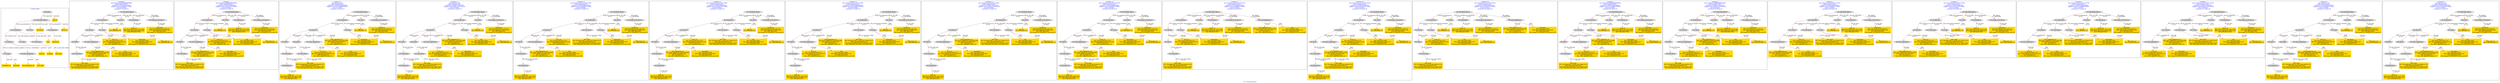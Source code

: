 digraph n0 {
fontcolor="blue"
remincross="true"
label="s12-s-19-artworks.json"
subgraph cluster_0 {
label="1-correct model"
n2[style="filled",color="white",fillcolor="lightgray",label="E12_Production1"];
n3[style="filled",color="white",fillcolor="lightgray",label="E21_Person1"];
n4[style="filled",color="white",fillcolor="lightgray",label="E55_Type1"];
n5[style="filled",color="white",fillcolor="lightgray",label="E52_Time-Span1"];
n6[style="filled",color="white",fillcolor="lightgray",label="E74_Group1"];
n7[style="filled",color="white",fillcolor="lightgray",label="E82_Actor_Appellation1"];
n8[shape="plaintext",style="filled",fillcolor="gold",label="artist_uri"];
n9[style="filled",color="white",fillcolor="lightgray",label="E22_Man-Made_Object1"];
n10[style="filled",color="white",fillcolor="lightgray",label="E35_Title1"];
n11[shape="plaintext",style="filled",fillcolor="gold",label="description"];
n12[style="filled",color="white",fillcolor="lightgray",label="E54_Dimension1"];
n13[shape="plaintext",style="filled",fillcolor="gold",label="object_uri"];
n14[shape="plaintext",style="filled",fillcolor="gold",label="title"];
n15[style="filled",color="white",fillcolor="lightgray",label="E38_Image1"];
n16[shape="plaintext",style="filled",fillcolor="gold",label="img_url"];
n17[shape="plaintext",style="filled",fillcolor="gold",label="date_made"];
n18[shape="plaintext",style="filled",fillcolor="gold",label="dimensions"];
n19[shape="plaintext",style="filled",fillcolor="gold",label="technique"];
n20[shape="plaintext",style="filled",fillcolor="gold",label="nationality_uri"];
n21[shape="plaintext",style="filled",fillcolor="gold",label="nationality"];
n22[shape="plaintext",style="filled",fillcolor="gold",label="artist_appellation_uri"];
n23[shape="plaintext",style="filled",fillcolor="gold",label="artist_name"];
}
subgraph cluster_1 {
label="candidate 0\nlink coherence:0.8888888888888888\nnode coherence:0.875\nconfidence:0.5347418066196039\nmapping score:0.506950972576905\ncost:216.010002\n-precision:0.5-recall:0.43"
n25[style="filled",color="white",fillcolor="lightgray",label="E12_Production1"];
n26[style="filled",color="white",fillcolor="lightgray",label="E21_Person1"];
n27[style="filled",color="white",fillcolor="lightgray",label="E55_Type1"];
n28[style="filled",color="white",fillcolor="lightgray",label="E67_Birth1"];
n29[style="filled",color="white",fillcolor="lightgray",label="E82_Actor_Appellation1"];
n30[style="filled",color="white",fillcolor="lightgray",label="E22_Man-Made_Object1"];
n31[style="filled",color="white",fillcolor="lightgray",label="E35_Title1"];
n32[style="filled",color="white",fillcolor="lightgray",label="E54_Dimension1"];
n33[style="filled",color="white",fillcolor="lightgray",label="E52_Time-Span1"];
n34[style="filled",color="white",fillcolor="lightgray",label="E29_Design_or_Procedure1"];
n35[shape="plaintext",style="filled",fillcolor="gold",label="description\n[E35_Title,label,0.939]\n[E82_Actor_Appellation,label,0.023]\n[E55_Type,label,0.019]\n[E29_Design_or_Procedure,P3_has_note,0.019]"];
n36[shape="plaintext",style="filled",fillcolor="gold",label="artist_appellation_uri\n[E82_Actor_Appellation,classLink,0.898]\n[E21_Person,classLink,0.102]\n[E35_Title,label,0.0]\n[E82_Actor_Appellation,label,0.0]"];
n37[shape="plaintext",style="filled",fillcolor="gold",label="object_uri\n[E54_Dimension,P3_has_note,0.793]\n[E82_Actor_Appellation,label,0.203]\n[E35_Title,label,0.004]"];
n38[shape="plaintext",style="filled",fillcolor="gold",label="nationality_uri\n[E55_Type,classLink,1.0]"];
n39[shape="plaintext",style="filled",fillcolor="gold",label="dimensions\n[E54_Dimension,P3_has_note,0.7]\n[E82_Actor_Appellation,label,0.299]\n[E35_Title,label,0.002]\n[E29_Design_or_Procedure,P3_has_note,0.0]"];
n40[shape="plaintext",style="filled",fillcolor="gold",label="artist_uri\n[E21_Person,classLink,0.571]\n[E82_Actor_Appellation,classLink,0.429]\n[E35_Title,label,0.0]\n[E82_Actor_Appellation,label,0.0]"];
n41[shape="plaintext",style="filled",fillcolor="gold",label="img_url\n[E35_Title,label,1.0]"];
n42[shape="plaintext",style="filled",fillcolor="gold",label="title\n[E35_Title,label,0.864]\n[E82_Actor_Appellation,label,0.119]\n[E55_Type,label,0.009]\n[E29_Design_or_Procedure,P3_has_note,0.009]"];
n43[shape="plaintext",style="filled",fillcolor="gold",label="date_made\n[E52_Time-Span,P82_at_some_time_within,0.412]\n[E52_Time-Span,label,0.235]\n[E52_Time-Span,P82a_begin_of_the_begin,0.204]\n[E52_Time-Span,P82b_end_of_the_end,0.149]"];
}
subgraph cluster_2 {
label="candidate 1\nlink coherence:0.8888888888888888\nnode coherence:0.875\nconfidence:0.5229570858607961\nmapping score:0.5030227323239691\ncost:216.010002\n-precision:0.5-recall:0.43"
n45[style="filled",color="white",fillcolor="lightgray",label="E12_Production1"];
n46[style="filled",color="white",fillcolor="lightgray",label="E21_Person1"];
n47[style="filled",color="white",fillcolor="lightgray",label="E55_Type1"];
n48[style="filled",color="white",fillcolor="lightgray",label="E67_Birth1"];
n49[style="filled",color="white",fillcolor="lightgray",label="E82_Actor_Appellation1"];
n50[style="filled",color="white",fillcolor="lightgray",label="E22_Man-Made_Object1"];
n51[style="filled",color="white",fillcolor="lightgray",label="E35_Title1"];
n52[style="filled",color="white",fillcolor="lightgray",label="E54_Dimension1"];
n53[style="filled",color="white",fillcolor="lightgray",label="E52_Time-Span1"];
n54[style="filled",color="white",fillcolor="lightgray",label="E29_Design_or_Procedure1"];
n55[shape="plaintext",style="filled",fillcolor="gold",label="title\n[E35_Title,label,0.864]\n[E82_Actor_Appellation,label,0.119]\n[E55_Type,label,0.009]\n[E29_Design_or_Procedure,P3_has_note,0.009]"];
n56[shape="plaintext",style="filled",fillcolor="gold",label="artist_appellation_uri\n[E82_Actor_Appellation,classLink,0.898]\n[E21_Person,classLink,0.102]\n[E35_Title,label,0.0]\n[E82_Actor_Appellation,label,0.0]"];
n57[shape="plaintext",style="filled",fillcolor="gold",label="object_uri\n[E54_Dimension,P3_has_note,0.793]\n[E82_Actor_Appellation,label,0.203]\n[E35_Title,label,0.004]"];
n58[shape="plaintext",style="filled",fillcolor="gold",label="nationality_uri\n[E55_Type,classLink,1.0]"];
n59[shape="plaintext",style="filled",fillcolor="gold",label="dimensions\n[E54_Dimension,P3_has_note,0.7]\n[E82_Actor_Appellation,label,0.299]\n[E35_Title,label,0.002]\n[E29_Design_or_Procedure,P3_has_note,0.0]"];
n60[shape="plaintext",style="filled",fillcolor="gold",label="artist_uri\n[E21_Person,classLink,0.571]\n[E82_Actor_Appellation,classLink,0.429]\n[E35_Title,label,0.0]\n[E82_Actor_Appellation,label,0.0]"];
n61[shape="plaintext",style="filled",fillcolor="gold",label="img_url\n[E35_Title,label,1.0]"];
n62[shape="plaintext",style="filled",fillcolor="gold",label="description\n[E35_Title,label,0.939]\n[E82_Actor_Appellation,label,0.023]\n[E55_Type,label,0.019]\n[E29_Design_or_Procedure,P3_has_note,0.019]"];
n63[shape="plaintext",style="filled",fillcolor="gold",label="date_made\n[E52_Time-Span,P82_at_some_time_within,0.412]\n[E52_Time-Span,label,0.235]\n[E52_Time-Span,P82a_begin_of_the_begin,0.204]\n[E52_Time-Span,P82b_end_of_the_end,0.149]"];
}
subgraph cluster_3 {
label="candidate 10\nlink coherence:0.85\nnode coherence:0.875\nconfidence:0.43043183965639803\nmapping score:0.4721809835891697\ncost:317.010002\n-precision:0.3-recall:0.29"
n65[style="filled",color="white",fillcolor="lightgray",label="E12_Production1"];
n66[style="filled",color="white",fillcolor="lightgray",label="E21_Person1"];
n67[style="filled",color="white",fillcolor="lightgray",label="E55_Type1"];
n68[style="filled",color="white",fillcolor="lightgray",label="E67_Birth1"];
n69[style="filled",color="white",fillcolor="lightgray",label="E69_Death1"];
n70[style="filled",color="white",fillcolor="lightgray",label="E82_Actor_Appellation1"];
n71[style="filled",color="white",fillcolor="lightgray",label="E22_Man-Made_Object1"];
n72[style="filled",color="white",fillcolor="lightgray",label="E35_Title1"];
n73[style="filled",color="white",fillcolor="lightgray",label="E52_Time-Span1"];
n74[style="filled",color="white",fillcolor="lightgray",label="E52_Time-Span3"];
n75[style="filled",color="white",fillcolor="lightgray",label="E29_Design_or_Procedure1"];
n76[style="filled",color="white",fillcolor="lightgray",label="E54_Dimension1"];
n77[shape="plaintext",style="filled",fillcolor="gold",label="description\n[E35_Title,label,0.939]\n[E82_Actor_Appellation,label,0.023]\n[E55_Type,label,0.019]\n[E29_Design_or_Procedure,P3_has_note,0.019]"];
n78[shape="plaintext",style="filled",fillcolor="gold",label="artist_uri\n[E21_Person,classLink,0.571]\n[E82_Actor_Appellation,classLink,0.429]\n[E35_Title,label,0.0]\n[E82_Actor_Appellation,label,0.0]"];
n79[shape="plaintext",style="filled",fillcolor="gold",label="object_uri\n[E54_Dimension,P3_has_note,0.793]\n[E82_Actor_Appellation,label,0.203]\n[E35_Title,label,0.004]"];
n80[shape="plaintext",style="filled",fillcolor="gold",label="nationality_uri\n[E55_Type,classLink,1.0]"];
n81[shape="plaintext",style="filled",fillcolor="gold",label="dimensions\n[E54_Dimension,P3_has_note,0.7]\n[E82_Actor_Appellation,label,0.299]\n[E35_Title,label,0.002]\n[E29_Design_or_Procedure,P3_has_note,0.0]"];
n82[shape="plaintext",style="filled",fillcolor="gold",label="artist_appellation_uri\n[E82_Actor_Appellation,classLink,0.898]\n[E21_Person,classLink,0.102]\n[E35_Title,label,0.0]\n[E82_Actor_Appellation,label,0.0]"];
n83[shape="plaintext",style="filled",fillcolor="gold",label="img_url\n[E35_Title,label,1.0]"];
n84[shape="plaintext",style="filled",fillcolor="gold",label="title\n[E35_Title,label,0.864]\n[E82_Actor_Appellation,label,0.119]\n[E55_Type,label,0.009]\n[E29_Design_or_Procedure,P3_has_note,0.009]"];
n85[shape="plaintext",style="filled",fillcolor="gold",label="date_made\n[E52_Time-Span,P82_at_some_time_within,0.412]\n[E52_Time-Span,label,0.235]\n[E52_Time-Span,P82a_begin_of_the_begin,0.204]\n[E52_Time-Span,P82b_end_of_the_end,0.149]"];
}
subgraph cluster_4 {
label="candidate 11\nlink coherence:0.85\nnode coherence:0.875\nconfidence:0.4186471188975902\nmapping score:0.4682527433362338\ncost:317.010002\n-precision:0.3-recall:0.29"
n87[style="filled",color="white",fillcolor="lightgray",label="E12_Production1"];
n88[style="filled",color="white",fillcolor="lightgray",label="E21_Person1"];
n89[style="filled",color="white",fillcolor="lightgray",label="E55_Type1"];
n90[style="filled",color="white",fillcolor="lightgray",label="E67_Birth1"];
n91[style="filled",color="white",fillcolor="lightgray",label="E69_Death1"];
n92[style="filled",color="white",fillcolor="lightgray",label="E82_Actor_Appellation1"];
n93[style="filled",color="white",fillcolor="lightgray",label="E22_Man-Made_Object1"];
n94[style="filled",color="white",fillcolor="lightgray",label="E35_Title1"];
n95[style="filled",color="white",fillcolor="lightgray",label="E52_Time-Span1"];
n96[style="filled",color="white",fillcolor="lightgray",label="E52_Time-Span3"];
n97[style="filled",color="white",fillcolor="lightgray",label="E29_Design_or_Procedure1"];
n98[style="filled",color="white",fillcolor="lightgray",label="E54_Dimension1"];
n99[shape="plaintext",style="filled",fillcolor="gold",label="title\n[E35_Title,label,0.864]\n[E82_Actor_Appellation,label,0.119]\n[E55_Type,label,0.009]\n[E29_Design_or_Procedure,P3_has_note,0.009]"];
n100[shape="plaintext",style="filled",fillcolor="gold",label="artist_uri\n[E21_Person,classLink,0.571]\n[E82_Actor_Appellation,classLink,0.429]\n[E35_Title,label,0.0]\n[E82_Actor_Appellation,label,0.0]"];
n101[shape="plaintext",style="filled",fillcolor="gold",label="object_uri\n[E54_Dimension,P3_has_note,0.793]\n[E82_Actor_Appellation,label,0.203]\n[E35_Title,label,0.004]"];
n102[shape="plaintext",style="filled",fillcolor="gold",label="nationality_uri\n[E55_Type,classLink,1.0]"];
n103[shape="plaintext",style="filled",fillcolor="gold",label="dimensions\n[E54_Dimension,P3_has_note,0.7]\n[E82_Actor_Appellation,label,0.299]\n[E35_Title,label,0.002]\n[E29_Design_or_Procedure,P3_has_note,0.0]"];
n104[shape="plaintext",style="filled",fillcolor="gold",label="artist_appellation_uri\n[E82_Actor_Appellation,classLink,0.898]\n[E21_Person,classLink,0.102]\n[E35_Title,label,0.0]\n[E82_Actor_Appellation,label,0.0]"];
n105[shape="plaintext",style="filled",fillcolor="gold",label="img_url\n[E35_Title,label,1.0]"];
n106[shape="plaintext",style="filled",fillcolor="gold",label="description\n[E35_Title,label,0.939]\n[E82_Actor_Appellation,label,0.023]\n[E55_Type,label,0.019]\n[E29_Design_or_Procedure,P3_has_note,0.019]"];
n107[shape="plaintext",style="filled",fillcolor="gold",label="date_made\n[E52_Time-Span,P82_at_some_time_within,0.412]\n[E52_Time-Span,label,0.235]\n[E52_Time-Span,P82a_begin_of_the_begin,0.204]\n[E52_Time-Span,P82b_end_of_the_end,0.149]"];
}
subgraph cluster_5 {
label="candidate 12\nlink coherence:0.8421052631578947\nnode coherence:0.875\nconfidence:0.5347418066196039\nmapping score:0.506950972576905\ncost:316.010002\n-precision:0.47-recall:0.43"
n109[style="filled",color="white",fillcolor="lightgray",label="E12_Production1"];
n110[style="filled",color="white",fillcolor="lightgray",label="E21_Person1"];
n111[style="filled",color="white",fillcolor="lightgray",label="E52_Time-Span2"];
n112[style="filled",color="white",fillcolor="lightgray",label="E55_Type1"];
n113[style="filled",color="white",fillcolor="lightgray",label="E67_Birth1"];
n114[style="filled",color="white",fillcolor="lightgray",label="E82_Actor_Appellation1"];
n115[style="filled",color="white",fillcolor="lightgray",label="E22_Man-Made_Object1"];
n116[style="filled",color="white",fillcolor="lightgray",label="E35_Title1"];
n117[style="filled",color="white",fillcolor="lightgray",label="E52_Time-Span1"];
n118[style="filled",color="white",fillcolor="lightgray",label="E29_Design_or_Procedure1"];
n119[style="filled",color="white",fillcolor="lightgray",label="E54_Dimension1"];
n120[shape="plaintext",style="filled",fillcolor="gold",label="description\n[E35_Title,label,0.939]\n[E82_Actor_Appellation,label,0.023]\n[E55_Type,label,0.019]\n[E29_Design_or_Procedure,P3_has_note,0.019]"];
n121[shape="plaintext",style="filled",fillcolor="gold",label="artist_appellation_uri\n[E82_Actor_Appellation,classLink,0.898]\n[E21_Person,classLink,0.102]\n[E35_Title,label,0.0]\n[E82_Actor_Appellation,label,0.0]"];
n122[shape="plaintext",style="filled",fillcolor="gold",label="object_uri\n[E54_Dimension,P3_has_note,0.793]\n[E82_Actor_Appellation,label,0.203]\n[E35_Title,label,0.004]"];
n123[shape="plaintext",style="filled",fillcolor="gold",label="nationality_uri\n[E55_Type,classLink,1.0]"];
n124[shape="plaintext",style="filled",fillcolor="gold",label="dimensions\n[E54_Dimension,P3_has_note,0.7]\n[E82_Actor_Appellation,label,0.299]\n[E35_Title,label,0.002]\n[E29_Design_or_Procedure,P3_has_note,0.0]"];
n125[shape="plaintext",style="filled",fillcolor="gold",label="artist_uri\n[E21_Person,classLink,0.571]\n[E82_Actor_Appellation,classLink,0.429]\n[E35_Title,label,0.0]\n[E82_Actor_Appellation,label,0.0]"];
n126[shape="plaintext",style="filled",fillcolor="gold",label="date_made\n[E52_Time-Span,P82_at_some_time_within,0.412]\n[E52_Time-Span,label,0.235]\n[E52_Time-Span,P82a_begin_of_the_begin,0.204]\n[E52_Time-Span,P82b_end_of_the_end,0.149]"];
n127[shape="plaintext",style="filled",fillcolor="gold",label="img_url\n[E35_Title,label,1.0]"];
n128[shape="plaintext",style="filled",fillcolor="gold",label="title\n[E35_Title,label,0.864]\n[E82_Actor_Appellation,label,0.119]\n[E55_Type,label,0.009]\n[E29_Design_or_Procedure,P3_has_note,0.009]"];
}
subgraph cluster_6 {
label="candidate 13\nlink coherence:0.8421052631578947\nnode coherence:0.875\nconfidence:0.5229570858607961\nmapping score:0.5030227323239691\ncost:316.010002\n-precision:0.47-recall:0.43"
n130[style="filled",color="white",fillcolor="lightgray",label="E12_Production1"];
n131[style="filled",color="white",fillcolor="lightgray",label="E21_Person1"];
n132[style="filled",color="white",fillcolor="lightgray",label="E52_Time-Span2"];
n133[style="filled",color="white",fillcolor="lightgray",label="E55_Type1"];
n134[style="filled",color="white",fillcolor="lightgray",label="E67_Birth1"];
n135[style="filled",color="white",fillcolor="lightgray",label="E82_Actor_Appellation1"];
n136[style="filled",color="white",fillcolor="lightgray",label="E22_Man-Made_Object1"];
n137[style="filled",color="white",fillcolor="lightgray",label="E35_Title1"];
n138[style="filled",color="white",fillcolor="lightgray",label="E52_Time-Span1"];
n139[style="filled",color="white",fillcolor="lightgray",label="E29_Design_or_Procedure1"];
n140[style="filled",color="white",fillcolor="lightgray",label="E54_Dimension1"];
n141[shape="plaintext",style="filled",fillcolor="gold",label="title\n[E35_Title,label,0.864]\n[E82_Actor_Appellation,label,0.119]\n[E55_Type,label,0.009]\n[E29_Design_or_Procedure,P3_has_note,0.009]"];
n142[shape="plaintext",style="filled",fillcolor="gold",label="artist_appellation_uri\n[E82_Actor_Appellation,classLink,0.898]\n[E21_Person,classLink,0.102]\n[E35_Title,label,0.0]\n[E82_Actor_Appellation,label,0.0]"];
n143[shape="plaintext",style="filled",fillcolor="gold",label="object_uri\n[E54_Dimension,P3_has_note,0.793]\n[E82_Actor_Appellation,label,0.203]\n[E35_Title,label,0.004]"];
n144[shape="plaintext",style="filled",fillcolor="gold",label="nationality_uri\n[E55_Type,classLink,1.0]"];
n145[shape="plaintext",style="filled",fillcolor="gold",label="dimensions\n[E54_Dimension,P3_has_note,0.7]\n[E82_Actor_Appellation,label,0.299]\n[E35_Title,label,0.002]\n[E29_Design_or_Procedure,P3_has_note,0.0]"];
n146[shape="plaintext",style="filled",fillcolor="gold",label="artist_uri\n[E21_Person,classLink,0.571]\n[E82_Actor_Appellation,classLink,0.429]\n[E35_Title,label,0.0]\n[E82_Actor_Appellation,label,0.0]"];
n147[shape="plaintext",style="filled",fillcolor="gold",label="date_made\n[E52_Time-Span,P82_at_some_time_within,0.412]\n[E52_Time-Span,label,0.235]\n[E52_Time-Span,P82a_begin_of_the_begin,0.204]\n[E52_Time-Span,P82b_end_of_the_end,0.149]"];
n148[shape="plaintext",style="filled",fillcolor="gold",label="img_url\n[E35_Title,label,1.0]"];
n149[shape="plaintext",style="filled",fillcolor="gold",label="description\n[E35_Title,label,0.939]\n[E82_Actor_Appellation,label,0.023]\n[E55_Type,label,0.019]\n[E29_Design_or_Procedure,P3_has_note,0.019]"];
}
subgraph cluster_7 {
label="candidate 14\nlink coherence:0.8421052631578947\nnode coherence:0.875\nconfidence:0.43043183965639803\nmapping score:0.4721809835891697\ncost:316.010002\n-precision:0.37-recall:0.33"
n151[style="filled",color="white",fillcolor="lightgray",label="E12_Production1"];
n152[style="filled",color="white",fillcolor="lightgray",label="E21_Person1"];
n153[style="filled",color="white",fillcolor="lightgray",label="E52_Time-Span2"];
n154[style="filled",color="white",fillcolor="lightgray",label="E55_Type1"];
n155[style="filled",color="white",fillcolor="lightgray",label="E67_Birth1"];
n156[style="filled",color="white",fillcolor="lightgray",label="E82_Actor_Appellation1"];
n157[style="filled",color="white",fillcolor="lightgray",label="E22_Man-Made_Object1"];
n158[style="filled",color="white",fillcolor="lightgray",label="E35_Title1"];
n159[style="filled",color="white",fillcolor="lightgray",label="E52_Time-Span1"];
n160[style="filled",color="white",fillcolor="lightgray",label="E29_Design_or_Procedure1"];
n161[style="filled",color="white",fillcolor="lightgray",label="E54_Dimension1"];
n162[shape="plaintext",style="filled",fillcolor="gold",label="description\n[E35_Title,label,0.939]\n[E82_Actor_Appellation,label,0.023]\n[E55_Type,label,0.019]\n[E29_Design_or_Procedure,P3_has_note,0.019]"];
n163[shape="plaintext",style="filled",fillcolor="gold",label="artist_uri\n[E21_Person,classLink,0.571]\n[E82_Actor_Appellation,classLink,0.429]\n[E35_Title,label,0.0]\n[E82_Actor_Appellation,label,0.0]"];
n164[shape="plaintext",style="filled",fillcolor="gold",label="object_uri\n[E54_Dimension,P3_has_note,0.793]\n[E82_Actor_Appellation,label,0.203]\n[E35_Title,label,0.004]"];
n165[shape="plaintext",style="filled",fillcolor="gold",label="nationality_uri\n[E55_Type,classLink,1.0]"];
n166[shape="plaintext",style="filled",fillcolor="gold",label="dimensions\n[E54_Dimension,P3_has_note,0.7]\n[E82_Actor_Appellation,label,0.299]\n[E35_Title,label,0.002]\n[E29_Design_or_Procedure,P3_has_note,0.0]"];
n167[shape="plaintext",style="filled",fillcolor="gold",label="artist_appellation_uri\n[E82_Actor_Appellation,classLink,0.898]\n[E21_Person,classLink,0.102]\n[E35_Title,label,0.0]\n[E82_Actor_Appellation,label,0.0]"];
n168[shape="plaintext",style="filled",fillcolor="gold",label="date_made\n[E52_Time-Span,P82_at_some_time_within,0.412]\n[E52_Time-Span,label,0.235]\n[E52_Time-Span,P82a_begin_of_the_begin,0.204]\n[E52_Time-Span,P82b_end_of_the_end,0.149]"];
n169[shape="plaintext",style="filled",fillcolor="gold",label="img_url\n[E35_Title,label,1.0]"];
n170[shape="plaintext",style="filled",fillcolor="gold",label="title\n[E35_Title,label,0.864]\n[E82_Actor_Appellation,label,0.119]\n[E55_Type,label,0.009]\n[E29_Design_or_Procedure,P3_has_note,0.009]"];
}
subgraph cluster_8 {
label="candidate 15\nlink coherence:0.8421052631578947\nnode coherence:0.875\nconfidence:0.4186471188975902\nmapping score:0.4682527433362338\ncost:316.010002\n-precision:0.37-recall:0.33"
n172[style="filled",color="white",fillcolor="lightgray",label="E12_Production1"];
n173[style="filled",color="white",fillcolor="lightgray",label="E21_Person1"];
n174[style="filled",color="white",fillcolor="lightgray",label="E52_Time-Span2"];
n175[style="filled",color="white",fillcolor="lightgray",label="E55_Type1"];
n176[style="filled",color="white",fillcolor="lightgray",label="E67_Birth1"];
n177[style="filled",color="white",fillcolor="lightgray",label="E82_Actor_Appellation1"];
n178[style="filled",color="white",fillcolor="lightgray",label="E22_Man-Made_Object1"];
n179[style="filled",color="white",fillcolor="lightgray",label="E35_Title1"];
n180[style="filled",color="white",fillcolor="lightgray",label="E52_Time-Span1"];
n181[style="filled",color="white",fillcolor="lightgray",label="E29_Design_or_Procedure1"];
n182[style="filled",color="white",fillcolor="lightgray",label="E54_Dimension1"];
n183[shape="plaintext",style="filled",fillcolor="gold",label="title\n[E35_Title,label,0.864]\n[E82_Actor_Appellation,label,0.119]\n[E55_Type,label,0.009]\n[E29_Design_or_Procedure,P3_has_note,0.009]"];
n184[shape="plaintext",style="filled",fillcolor="gold",label="artist_uri\n[E21_Person,classLink,0.571]\n[E82_Actor_Appellation,classLink,0.429]\n[E35_Title,label,0.0]\n[E82_Actor_Appellation,label,0.0]"];
n185[shape="plaintext",style="filled",fillcolor="gold",label="object_uri\n[E54_Dimension,P3_has_note,0.793]\n[E82_Actor_Appellation,label,0.203]\n[E35_Title,label,0.004]"];
n186[shape="plaintext",style="filled",fillcolor="gold",label="nationality_uri\n[E55_Type,classLink,1.0]"];
n187[shape="plaintext",style="filled",fillcolor="gold",label="dimensions\n[E54_Dimension,P3_has_note,0.7]\n[E82_Actor_Appellation,label,0.299]\n[E35_Title,label,0.002]\n[E29_Design_or_Procedure,P3_has_note,0.0]"];
n188[shape="plaintext",style="filled",fillcolor="gold",label="artist_appellation_uri\n[E82_Actor_Appellation,classLink,0.898]\n[E21_Person,classLink,0.102]\n[E35_Title,label,0.0]\n[E82_Actor_Appellation,label,0.0]"];
n189[shape="plaintext",style="filled",fillcolor="gold",label="date_made\n[E52_Time-Span,P82_at_some_time_within,0.412]\n[E52_Time-Span,label,0.235]\n[E52_Time-Span,P82a_begin_of_the_begin,0.204]\n[E52_Time-Span,P82b_end_of_the_end,0.149]"];
n190[shape="plaintext",style="filled",fillcolor="gold",label="img_url\n[E35_Title,label,1.0]"];
n191[shape="plaintext",style="filled",fillcolor="gold",label="description\n[E35_Title,label,0.939]\n[E82_Actor_Appellation,label,0.023]\n[E55_Type,label,0.019]\n[E29_Design_or_Procedure,P3_has_note,0.019]"];
}
subgraph cluster_9 {
label="candidate 16\nlink coherence:0.8333333333333334\nnode coherence:0.875\nconfidence:0.5347418066196039\nmapping score:0.506950972576905\ncost:315.010002\n-precision:0.44-recall:0.38"
n193[style="filled",color="white",fillcolor="lightgray",label="E12_Production1"];
n194[style="filled",color="white",fillcolor="lightgray",label="E21_Person1"];
n195[style="filled",color="white",fillcolor="lightgray",label="E55_Type1"];
n196[style="filled",color="white",fillcolor="lightgray",label="E67_Birth1"];
n197[style="filled",color="white",fillcolor="lightgray",label="E82_Actor_Appellation1"];
n198[style="filled",color="white",fillcolor="lightgray",label="E22_Man-Made_Object1"];
n199[style="filled",color="white",fillcolor="lightgray",label="E35_Title1"];
n200[style="filled",color="white",fillcolor="lightgray",label="E52_Time-Span1"];
n201[style="filled",color="white",fillcolor="lightgray",label="E29_Design_or_Procedure1"];
n202[style="filled",color="white",fillcolor="lightgray",label="E54_Dimension1"];
n203[shape="plaintext",style="filled",fillcolor="gold",label="description\n[E35_Title,label,0.939]\n[E82_Actor_Appellation,label,0.023]\n[E55_Type,label,0.019]\n[E29_Design_or_Procedure,P3_has_note,0.019]"];
n204[shape="plaintext",style="filled",fillcolor="gold",label="artist_appellation_uri\n[E82_Actor_Appellation,classLink,0.898]\n[E21_Person,classLink,0.102]\n[E35_Title,label,0.0]\n[E82_Actor_Appellation,label,0.0]"];
n205[shape="plaintext",style="filled",fillcolor="gold",label="object_uri\n[E54_Dimension,P3_has_note,0.793]\n[E82_Actor_Appellation,label,0.203]\n[E35_Title,label,0.004]"];
n206[shape="plaintext",style="filled",fillcolor="gold",label="nationality_uri\n[E55_Type,classLink,1.0]"];
n207[shape="plaintext",style="filled",fillcolor="gold",label="dimensions\n[E54_Dimension,P3_has_note,0.7]\n[E82_Actor_Appellation,label,0.299]\n[E35_Title,label,0.002]\n[E29_Design_or_Procedure,P3_has_note,0.0]"];
n208[shape="plaintext",style="filled",fillcolor="gold",label="artist_uri\n[E21_Person,classLink,0.571]\n[E82_Actor_Appellation,classLink,0.429]\n[E35_Title,label,0.0]\n[E82_Actor_Appellation,label,0.0]"];
n209[shape="plaintext",style="filled",fillcolor="gold",label="img_url\n[E35_Title,label,1.0]"];
n210[shape="plaintext",style="filled",fillcolor="gold",label="title\n[E35_Title,label,0.864]\n[E82_Actor_Appellation,label,0.119]\n[E55_Type,label,0.009]\n[E29_Design_or_Procedure,P3_has_note,0.009]"];
n211[shape="plaintext",style="filled",fillcolor="gold",label="date_made\n[E52_Time-Span,P82_at_some_time_within,0.412]\n[E52_Time-Span,label,0.235]\n[E52_Time-Span,P82a_begin_of_the_begin,0.204]\n[E52_Time-Span,P82b_end_of_the_end,0.149]"];
}
subgraph cluster_10 {
label="candidate 17\nlink coherence:0.8333333333333334\nnode coherence:0.875\nconfidence:0.5347418066196039\nmapping score:0.506950972576905\ncost:315.020004\n-precision:0.44-recall:0.38"
n213[style="filled",color="white",fillcolor="lightgray",label="E12_Production1"];
n214[style="filled",color="white",fillcolor="lightgray",label="E21_Person1"];
n215[style="filled",color="white",fillcolor="lightgray",label="E55_Type1"];
n216[style="filled",color="white",fillcolor="lightgray",label="E67_Birth1"];
n217[style="filled",color="white",fillcolor="lightgray",label="E22_Man-Made_Object1"];
n218[style="filled",color="white",fillcolor="lightgray",label="E35_Title1"];
n219[style="filled",color="white",fillcolor="lightgray",label="E54_Dimension1"];
n220[style="filled",color="white",fillcolor="lightgray",label="E52_Time-Span1"];
n221[style="filled",color="white",fillcolor="lightgray",label="E29_Design_or_Procedure1"];
n222[style="filled",color="white",fillcolor="lightgray",label="E82_Actor_Appellation1"];
n223[shape="plaintext",style="filled",fillcolor="gold",label="description\n[E35_Title,label,0.939]\n[E82_Actor_Appellation,label,0.023]\n[E55_Type,label,0.019]\n[E29_Design_or_Procedure,P3_has_note,0.019]"];
n224[shape="plaintext",style="filled",fillcolor="gold",label="artist_appellation_uri\n[E82_Actor_Appellation,classLink,0.898]\n[E21_Person,classLink,0.102]\n[E35_Title,label,0.0]\n[E82_Actor_Appellation,label,0.0]"];
n225[shape="plaintext",style="filled",fillcolor="gold",label="object_uri\n[E54_Dimension,P3_has_note,0.793]\n[E82_Actor_Appellation,label,0.203]\n[E35_Title,label,0.004]"];
n226[shape="plaintext",style="filled",fillcolor="gold",label="nationality_uri\n[E55_Type,classLink,1.0]"];
n227[shape="plaintext",style="filled",fillcolor="gold",label="dimensions\n[E54_Dimension,P3_has_note,0.7]\n[E82_Actor_Appellation,label,0.299]\n[E35_Title,label,0.002]\n[E29_Design_or_Procedure,P3_has_note,0.0]"];
n228[shape="plaintext",style="filled",fillcolor="gold",label="artist_uri\n[E21_Person,classLink,0.571]\n[E82_Actor_Appellation,classLink,0.429]\n[E35_Title,label,0.0]\n[E82_Actor_Appellation,label,0.0]"];
n229[shape="plaintext",style="filled",fillcolor="gold",label="img_url\n[E35_Title,label,1.0]"];
n230[shape="plaintext",style="filled",fillcolor="gold",label="title\n[E35_Title,label,0.864]\n[E82_Actor_Appellation,label,0.119]\n[E55_Type,label,0.009]\n[E29_Design_or_Procedure,P3_has_note,0.009]"];
n231[shape="plaintext",style="filled",fillcolor="gold",label="date_made\n[E52_Time-Span,P82_at_some_time_within,0.412]\n[E52_Time-Span,label,0.235]\n[E52_Time-Span,P82a_begin_of_the_begin,0.204]\n[E52_Time-Span,P82b_end_of_the_end,0.149]"];
}
subgraph cluster_11 {
label="candidate 18\nlink coherence:0.8333333333333334\nnode coherence:0.875\nconfidence:0.5229570858607961\nmapping score:0.5030227323239691\ncost:315.010002\n-precision:0.44-recall:0.38"
n233[style="filled",color="white",fillcolor="lightgray",label="E12_Production1"];
n234[style="filled",color="white",fillcolor="lightgray",label="E21_Person1"];
n235[style="filled",color="white",fillcolor="lightgray",label="E55_Type1"];
n236[style="filled",color="white",fillcolor="lightgray",label="E67_Birth1"];
n237[style="filled",color="white",fillcolor="lightgray",label="E82_Actor_Appellation1"];
n238[style="filled",color="white",fillcolor="lightgray",label="E22_Man-Made_Object1"];
n239[style="filled",color="white",fillcolor="lightgray",label="E35_Title1"];
n240[style="filled",color="white",fillcolor="lightgray",label="E52_Time-Span1"];
n241[style="filled",color="white",fillcolor="lightgray",label="E29_Design_or_Procedure1"];
n242[style="filled",color="white",fillcolor="lightgray",label="E54_Dimension1"];
n243[shape="plaintext",style="filled",fillcolor="gold",label="title\n[E35_Title,label,0.864]\n[E82_Actor_Appellation,label,0.119]\n[E55_Type,label,0.009]\n[E29_Design_or_Procedure,P3_has_note,0.009]"];
n244[shape="plaintext",style="filled",fillcolor="gold",label="artist_appellation_uri\n[E82_Actor_Appellation,classLink,0.898]\n[E21_Person,classLink,0.102]\n[E35_Title,label,0.0]\n[E82_Actor_Appellation,label,0.0]"];
n245[shape="plaintext",style="filled",fillcolor="gold",label="object_uri\n[E54_Dimension,P3_has_note,0.793]\n[E82_Actor_Appellation,label,0.203]\n[E35_Title,label,0.004]"];
n246[shape="plaintext",style="filled",fillcolor="gold",label="nationality_uri\n[E55_Type,classLink,1.0]"];
n247[shape="plaintext",style="filled",fillcolor="gold",label="dimensions\n[E54_Dimension,P3_has_note,0.7]\n[E82_Actor_Appellation,label,0.299]\n[E35_Title,label,0.002]\n[E29_Design_or_Procedure,P3_has_note,0.0]"];
n248[shape="plaintext",style="filled",fillcolor="gold",label="artist_uri\n[E21_Person,classLink,0.571]\n[E82_Actor_Appellation,classLink,0.429]\n[E35_Title,label,0.0]\n[E82_Actor_Appellation,label,0.0]"];
n249[shape="plaintext",style="filled",fillcolor="gold",label="img_url\n[E35_Title,label,1.0]"];
n250[shape="plaintext",style="filled",fillcolor="gold",label="description\n[E35_Title,label,0.939]\n[E82_Actor_Appellation,label,0.023]\n[E55_Type,label,0.019]\n[E29_Design_or_Procedure,P3_has_note,0.019]"];
n251[shape="plaintext",style="filled",fillcolor="gold",label="date_made\n[E52_Time-Span,P82_at_some_time_within,0.412]\n[E52_Time-Span,label,0.235]\n[E52_Time-Span,P82a_begin_of_the_begin,0.204]\n[E52_Time-Span,P82b_end_of_the_end,0.149]"];
}
subgraph cluster_12 {
label="candidate 19\nlink coherence:0.8333333333333334\nnode coherence:0.875\nconfidence:0.5229570858607961\nmapping score:0.5030227323239691\ncost:315.020004\n-precision:0.44-recall:0.38"
n253[style="filled",color="white",fillcolor="lightgray",label="E12_Production1"];
n254[style="filled",color="white",fillcolor="lightgray",label="E21_Person1"];
n255[style="filled",color="white",fillcolor="lightgray",label="E55_Type1"];
n256[style="filled",color="white",fillcolor="lightgray",label="E67_Birth1"];
n257[style="filled",color="white",fillcolor="lightgray",label="E22_Man-Made_Object1"];
n258[style="filled",color="white",fillcolor="lightgray",label="E35_Title1"];
n259[style="filled",color="white",fillcolor="lightgray",label="E54_Dimension1"];
n260[style="filled",color="white",fillcolor="lightgray",label="E52_Time-Span1"];
n261[style="filled",color="white",fillcolor="lightgray",label="E29_Design_or_Procedure1"];
n262[style="filled",color="white",fillcolor="lightgray",label="E82_Actor_Appellation1"];
n263[shape="plaintext",style="filled",fillcolor="gold",label="title\n[E35_Title,label,0.864]\n[E82_Actor_Appellation,label,0.119]\n[E55_Type,label,0.009]\n[E29_Design_or_Procedure,P3_has_note,0.009]"];
n264[shape="plaintext",style="filled",fillcolor="gold",label="artist_appellation_uri\n[E82_Actor_Appellation,classLink,0.898]\n[E21_Person,classLink,0.102]\n[E35_Title,label,0.0]\n[E82_Actor_Appellation,label,0.0]"];
n265[shape="plaintext",style="filled",fillcolor="gold",label="object_uri\n[E54_Dimension,P3_has_note,0.793]\n[E82_Actor_Appellation,label,0.203]\n[E35_Title,label,0.004]"];
n266[shape="plaintext",style="filled",fillcolor="gold",label="nationality_uri\n[E55_Type,classLink,1.0]"];
n267[shape="plaintext",style="filled",fillcolor="gold",label="dimensions\n[E54_Dimension,P3_has_note,0.7]\n[E82_Actor_Appellation,label,0.299]\n[E35_Title,label,0.002]\n[E29_Design_or_Procedure,P3_has_note,0.0]"];
n268[shape="plaintext",style="filled",fillcolor="gold",label="artist_uri\n[E21_Person,classLink,0.571]\n[E82_Actor_Appellation,classLink,0.429]\n[E35_Title,label,0.0]\n[E82_Actor_Appellation,label,0.0]"];
n269[shape="plaintext",style="filled",fillcolor="gold",label="img_url\n[E35_Title,label,1.0]"];
n270[shape="plaintext",style="filled",fillcolor="gold",label="description\n[E35_Title,label,0.939]\n[E82_Actor_Appellation,label,0.023]\n[E55_Type,label,0.019]\n[E29_Design_or_Procedure,P3_has_note,0.019]"];
n271[shape="plaintext",style="filled",fillcolor="gold",label="date_made\n[E52_Time-Span,P82_at_some_time_within,0.412]\n[E52_Time-Span,label,0.235]\n[E52_Time-Span,P82a_begin_of_the_begin,0.204]\n[E52_Time-Span,P82b_end_of_the_end,0.149]"];
}
subgraph cluster_13 {
label="candidate 2\nlink coherence:0.8888888888888888\nnode coherence:0.875\nconfidence:0.43043183965639803\nmapping score:0.4721809835891697\ncost:216.010002\n-precision:0.39-recall:0.33"
n273[style="filled",color="white",fillcolor="lightgray",label="E12_Production1"];
n274[style="filled",color="white",fillcolor="lightgray",label="E21_Person1"];
n275[style="filled",color="white",fillcolor="lightgray",label="E55_Type1"];
n276[style="filled",color="white",fillcolor="lightgray",label="E67_Birth1"];
n277[style="filled",color="white",fillcolor="lightgray",label="E82_Actor_Appellation1"];
n278[style="filled",color="white",fillcolor="lightgray",label="E22_Man-Made_Object1"];
n279[style="filled",color="white",fillcolor="lightgray",label="E35_Title1"];
n280[style="filled",color="white",fillcolor="lightgray",label="E54_Dimension1"];
n281[style="filled",color="white",fillcolor="lightgray",label="E52_Time-Span1"];
n282[style="filled",color="white",fillcolor="lightgray",label="E29_Design_or_Procedure1"];
n283[shape="plaintext",style="filled",fillcolor="gold",label="description\n[E35_Title,label,0.939]\n[E82_Actor_Appellation,label,0.023]\n[E55_Type,label,0.019]\n[E29_Design_or_Procedure,P3_has_note,0.019]"];
n284[shape="plaintext",style="filled",fillcolor="gold",label="artist_uri\n[E21_Person,classLink,0.571]\n[E82_Actor_Appellation,classLink,0.429]\n[E35_Title,label,0.0]\n[E82_Actor_Appellation,label,0.0]"];
n285[shape="plaintext",style="filled",fillcolor="gold",label="object_uri\n[E54_Dimension,P3_has_note,0.793]\n[E82_Actor_Appellation,label,0.203]\n[E35_Title,label,0.004]"];
n286[shape="plaintext",style="filled",fillcolor="gold",label="nationality_uri\n[E55_Type,classLink,1.0]"];
n287[shape="plaintext",style="filled",fillcolor="gold",label="dimensions\n[E54_Dimension,P3_has_note,0.7]\n[E82_Actor_Appellation,label,0.299]\n[E35_Title,label,0.002]\n[E29_Design_or_Procedure,P3_has_note,0.0]"];
n288[shape="plaintext",style="filled",fillcolor="gold",label="artist_appellation_uri\n[E82_Actor_Appellation,classLink,0.898]\n[E21_Person,classLink,0.102]\n[E35_Title,label,0.0]\n[E82_Actor_Appellation,label,0.0]"];
n289[shape="plaintext",style="filled",fillcolor="gold",label="img_url\n[E35_Title,label,1.0]"];
n290[shape="plaintext",style="filled",fillcolor="gold",label="title\n[E35_Title,label,0.864]\n[E82_Actor_Appellation,label,0.119]\n[E55_Type,label,0.009]\n[E29_Design_or_Procedure,P3_has_note,0.009]"];
n291[shape="plaintext",style="filled",fillcolor="gold",label="date_made\n[E52_Time-Span,P82_at_some_time_within,0.412]\n[E52_Time-Span,label,0.235]\n[E52_Time-Span,P82a_begin_of_the_begin,0.204]\n[E52_Time-Span,P82b_end_of_the_end,0.149]"];
}
subgraph cluster_14 {
label="candidate 3\nlink coherence:0.8888888888888888\nnode coherence:0.875\nconfidence:0.4186471188975902\nmapping score:0.4682527433362338\ncost:216.010002\n-precision:0.39-recall:0.33"
n293[style="filled",color="white",fillcolor="lightgray",label="E12_Production1"];
n294[style="filled",color="white",fillcolor="lightgray",label="E21_Person1"];
n295[style="filled",color="white",fillcolor="lightgray",label="E55_Type1"];
n296[style="filled",color="white",fillcolor="lightgray",label="E67_Birth1"];
n297[style="filled",color="white",fillcolor="lightgray",label="E82_Actor_Appellation1"];
n298[style="filled",color="white",fillcolor="lightgray",label="E22_Man-Made_Object1"];
n299[style="filled",color="white",fillcolor="lightgray",label="E35_Title1"];
n300[style="filled",color="white",fillcolor="lightgray",label="E54_Dimension1"];
n301[style="filled",color="white",fillcolor="lightgray",label="E52_Time-Span1"];
n302[style="filled",color="white",fillcolor="lightgray",label="E29_Design_or_Procedure1"];
n303[shape="plaintext",style="filled",fillcolor="gold",label="title\n[E35_Title,label,0.864]\n[E82_Actor_Appellation,label,0.119]\n[E55_Type,label,0.009]\n[E29_Design_or_Procedure,P3_has_note,0.009]"];
n304[shape="plaintext",style="filled",fillcolor="gold",label="artist_uri\n[E21_Person,classLink,0.571]\n[E82_Actor_Appellation,classLink,0.429]\n[E35_Title,label,0.0]\n[E82_Actor_Appellation,label,0.0]"];
n305[shape="plaintext",style="filled",fillcolor="gold",label="object_uri\n[E54_Dimension,P3_has_note,0.793]\n[E82_Actor_Appellation,label,0.203]\n[E35_Title,label,0.004]"];
n306[shape="plaintext",style="filled",fillcolor="gold",label="nationality_uri\n[E55_Type,classLink,1.0]"];
n307[shape="plaintext",style="filled",fillcolor="gold",label="dimensions\n[E54_Dimension,P3_has_note,0.7]\n[E82_Actor_Appellation,label,0.299]\n[E35_Title,label,0.002]\n[E29_Design_or_Procedure,P3_has_note,0.0]"];
n308[shape="plaintext",style="filled",fillcolor="gold",label="artist_appellation_uri\n[E82_Actor_Appellation,classLink,0.898]\n[E21_Person,classLink,0.102]\n[E35_Title,label,0.0]\n[E82_Actor_Appellation,label,0.0]"];
n309[shape="plaintext",style="filled",fillcolor="gold",label="img_url\n[E35_Title,label,1.0]"];
n310[shape="plaintext",style="filled",fillcolor="gold",label="description\n[E35_Title,label,0.939]\n[E82_Actor_Appellation,label,0.023]\n[E55_Type,label,0.019]\n[E29_Design_or_Procedure,P3_has_note,0.019]"];
n311[shape="plaintext",style="filled",fillcolor="gold",label="date_made\n[E52_Time-Span,P82_at_some_time_within,0.412]\n[E52_Time-Span,label,0.235]\n[E52_Time-Span,P82a_begin_of_the_begin,0.204]\n[E52_Time-Span,P82b_end_of_the_end,0.149]"];
}
subgraph cluster_15 {
label="candidate 4\nlink coherence:0.8823529411764706\nnode coherence:0.875\nconfidence:0.5347418066196039\nmapping score:0.506950972576905\ncost:215.010002\n-precision:0.59-recall:0.48"
n313[style="filled",color="white",fillcolor="lightgray",label="E12_Production1"];
n314[style="filled",color="white",fillcolor="lightgray",label="E21_Person1"];
n315[style="filled",color="white",fillcolor="lightgray",label="E52_Time-Span2"];
n316[style="filled",color="white",fillcolor="lightgray",label="E55_Type1"];
n317[style="filled",color="white",fillcolor="lightgray",label="E82_Actor_Appellation1"];
n318[style="filled",color="white",fillcolor="lightgray",label="E22_Man-Made_Object1"];
n319[style="filled",color="white",fillcolor="lightgray",label="E35_Title1"];
n320[style="filled",color="white",fillcolor="lightgray",label="E54_Dimension1"];
n321[style="filled",color="white",fillcolor="lightgray",label="E29_Design_or_Procedure1"];
n322[shape="plaintext",style="filled",fillcolor="gold",label="description\n[E35_Title,label,0.939]\n[E82_Actor_Appellation,label,0.023]\n[E55_Type,label,0.019]\n[E29_Design_or_Procedure,P3_has_note,0.019]"];
n323[shape="plaintext",style="filled",fillcolor="gold",label="artist_appellation_uri\n[E82_Actor_Appellation,classLink,0.898]\n[E21_Person,classLink,0.102]\n[E35_Title,label,0.0]\n[E82_Actor_Appellation,label,0.0]"];
n324[shape="plaintext",style="filled",fillcolor="gold",label="object_uri\n[E54_Dimension,P3_has_note,0.793]\n[E82_Actor_Appellation,label,0.203]\n[E35_Title,label,0.004]"];
n325[shape="plaintext",style="filled",fillcolor="gold",label="nationality_uri\n[E55_Type,classLink,1.0]"];
n326[shape="plaintext",style="filled",fillcolor="gold",label="dimensions\n[E54_Dimension,P3_has_note,0.7]\n[E82_Actor_Appellation,label,0.299]\n[E35_Title,label,0.002]\n[E29_Design_or_Procedure,P3_has_note,0.0]"];
n327[shape="plaintext",style="filled",fillcolor="gold",label="artist_uri\n[E21_Person,classLink,0.571]\n[E82_Actor_Appellation,classLink,0.429]\n[E35_Title,label,0.0]\n[E82_Actor_Appellation,label,0.0]"];
n328[shape="plaintext",style="filled",fillcolor="gold",label="date_made\n[E52_Time-Span,P82_at_some_time_within,0.412]\n[E52_Time-Span,label,0.235]\n[E52_Time-Span,P82a_begin_of_the_begin,0.204]\n[E52_Time-Span,P82b_end_of_the_end,0.149]"];
n329[shape="plaintext",style="filled",fillcolor="gold",label="img_url\n[E35_Title,label,1.0]"];
n330[shape="plaintext",style="filled",fillcolor="gold",label="title\n[E35_Title,label,0.864]\n[E82_Actor_Appellation,label,0.119]\n[E55_Type,label,0.009]\n[E29_Design_or_Procedure,P3_has_note,0.009]"];
}
subgraph cluster_16 {
label="candidate 5\nlink coherence:0.8823529411764706\nnode coherence:0.875\nconfidence:0.5229570858607961\nmapping score:0.5030227323239691\ncost:215.010002\n-precision:0.59-recall:0.48"
n332[style="filled",color="white",fillcolor="lightgray",label="E12_Production1"];
n333[style="filled",color="white",fillcolor="lightgray",label="E21_Person1"];
n334[style="filled",color="white",fillcolor="lightgray",label="E52_Time-Span2"];
n335[style="filled",color="white",fillcolor="lightgray",label="E55_Type1"];
n336[style="filled",color="white",fillcolor="lightgray",label="E82_Actor_Appellation1"];
n337[style="filled",color="white",fillcolor="lightgray",label="E22_Man-Made_Object1"];
n338[style="filled",color="white",fillcolor="lightgray",label="E35_Title1"];
n339[style="filled",color="white",fillcolor="lightgray",label="E54_Dimension1"];
n340[style="filled",color="white",fillcolor="lightgray",label="E29_Design_or_Procedure1"];
n341[shape="plaintext",style="filled",fillcolor="gold",label="title\n[E35_Title,label,0.864]\n[E82_Actor_Appellation,label,0.119]\n[E55_Type,label,0.009]\n[E29_Design_or_Procedure,P3_has_note,0.009]"];
n342[shape="plaintext",style="filled",fillcolor="gold",label="artist_appellation_uri\n[E82_Actor_Appellation,classLink,0.898]\n[E21_Person,classLink,0.102]\n[E35_Title,label,0.0]\n[E82_Actor_Appellation,label,0.0]"];
n343[shape="plaintext",style="filled",fillcolor="gold",label="object_uri\n[E54_Dimension,P3_has_note,0.793]\n[E82_Actor_Appellation,label,0.203]\n[E35_Title,label,0.004]"];
n344[shape="plaintext",style="filled",fillcolor="gold",label="nationality_uri\n[E55_Type,classLink,1.0]"];
n345[shape="plaintext",style="filled",fillcolor="gold",label="dimensions\n[E54_Dimension,P3_has_note,0.7]\n[E82_Actor_Appellation,label,0.299]\n[E35_Title,label,0.002]\n[E29_Design_or_Procedure,P3_has_note,0.0]"];
n346[shape="plaintext",style="filled",fillcolor="gold",label="artist_uri\n[E21_Person,classLink,0.571]\n[E82_Actor_Appellation,classLink,0.429]\n[E35_Title,label,0.0]\n[E82_Actor_Appellation,label,0.0]"];
n347[shape="plaintext",style="filled",fillcolor="gold",label="date_made\n[E52_Time-Span,P82_at_some_time_within,0.412]\n[E52_Time-Span,label,0.235]\n[E52_Time-Span,P82a_begin_of_the_begin,0.204]\n[E52_Time-Span,P82b_end_of_the_end,0.149]"];
n348[shape="plaintext",style="filled",fillcolor="gold",label="img_url\n[E35_Title,label,1.0]"];
n349[shape="plaintext",style="filled",fillcolor="gold",label="description\n[E35_Title,label,0.939]\n[E82_Actor_Appellation,label,0.023]\n[E55_Type,label,0.019]\n[E29_Design_or_Procedure,P3_has_note,0.019]"];
}
subgraph cluster_17 {
label="candidate 6\nlink coherence:0.8823529411764706\nnode coherence:0.875\nconfidence:0.43043183965639803\nmapping score:0.4721809835891697\ncost:215.010002\n-precision:0.47-recall:0.38"
n351[style="filled",color="white",fillcolor="lightgray",label="E12_Production1"];
n352[style="filled",color="white",fillcolor="lightgray",label="E21_Person1"];
n353[style="filled",color="white",fillcolor="lightgray",label="E52_Time-Span2"];
n354[style="filled",color="white",fillcolor="lightgray",label="E55_Type1"];
n355[style="filled",color="white",fillcolor="lightgray",label="E82_Actor_Appellation1"];
n356[style="filled",color="white",fillcolor="lightgray",label="E22_Man-Made_Object1"];
n357[style="filled",color="white",fillcolor="lightgray",label="E35_Title1"];
n358[style="filled",color="white",fillcolor="lightgray",label="E54_Dimension1"];
n359[style="filled",color="white",fillcolor="lightgray",label="E29_Design_or_Procedure1"];
n360[shape="plaintext",style="filled",fillcolor="gold",label="description\n[E35_Title,label,0.939]\n[E82_Actor_Appellation,label,0.023]\n[E55_Type,label,0.019]\n[E29_Design_or_Procedure,P3_has_note,0.019]"];
n361[shape="plaintext",style="filled",fillcolor="gold",label="artist_uri\n[E21_Person,classLink,0.571]\n[E82_Actor_Appellation,classLink,0.429]\n[E35_Title,label,0.0]\n[E82_Actor_Appellation,label,0.0]"];
n362[shape="plaintext",style="filled",fillcolor="gold",label="object_uri\n[E54_Dimension,P3_has_note,0.793]\n[E82_Actor_Appellation,label,0.203]\n[E35_Title,label,0.004]"];
n363[shape="plaintext",style="filled",fillcolor="gold",label="nationality_uri\n[E55_Type,classLink,1.0]"];
n364[shape="plaintext",style="filled",fillcolor="gold",label="dimensions\n[E54_Dimension,P3_has_note,0.7]\n[E82_Actor_Appellation,label,0.299]\n[E35_Title,label,0.002]\n[E29_Design_or_Procedure,P3_has_note,0.0]"];
n365[shape="plaintext",style="filled",fillcolor="gold",label="artist_appellation_uri\n[E82_Actor_Appellation,classLink,0.898]\n[E21_Person,classLink,0.102]\n[E35_Title,label,0.0]\n[E82_Actor_Appellation,label,0.0]"];
n366[shape="plaintext",style="filled",fillcolor="gold",label="date_made\n[E52_Time-Span,P82_at_some_time_within,0.412]\n[E52_Time-Span,label,0.235]\n[E52_Time-Span,P82a_begin_of_the_begin,0.204]\n[E52_Time-Span,P82b_end_of_the_end,0.149]"];
n367[shape="plaintext",style="filled",fillcolor="gold",label="img_url\n[E35_Title,label,1.0]"];
n368[shape="plaintext",style="filled",fillcolor="gold",label="title\n[E35_Title,label,0.864]\n[E82_Actor_Appellation,label,0.119]\n[E55_Type,label,0.009]\n[E29_Design_or_Procedure,P3_has_note,0.009]"];
}
subgraph cluster_18 {
label="candidate 7\nlink coherence:0.8823529411764706\nnode coherence:0.875\nconfidence:0.4186471188975902\nmapping score:0.4682527433362338\ncost:215.010002\n-precision:0.47-recall:0.38"
n370[style="filled",color="white",fillcolor="lightgray",label="E12_Production1"];
n371[style="filled",color="white",fillcolor="lightgray",label="E21_Person1"];
n372[style="filled",color="white",fillcolor="lightgray",label="E52_Time-Span2"];
n373[style="filled",color="white",fillcolor="lightgray",label="E55_Type1"];
n374[style="filled",color="white",fillcolor="lightgray",label="E82_Actor_Appellation1"];
n375[style="filled",color="white",fillcolor="lightgray",label="E22_Man-Made_Object1"];
n376[style="filled",color="white",fillcolor="lightgray",label="E35_Title1"];
n377[style="filled",color="white",fillcolor="lightgray",label="E54_Dimension1"];
n378[style="filled",color="white",fillcolor="lightgray",label="E29_Design_or_Procedure1"];
n379[shape="plaintext",style="filled",fillcolor="gold",label="title\n[E35_Title,label,0.864]\n[E82_Actor_Appellation,label,0.119]\n[E55_Type,label,0.009]\n[E29_Design_or_Procedure,P3_has_note,0.009]"];
n380[shape="plaintext",style="filled",fillcolor="gold",label="artist_uri\n[E21_Person,classLink,0.571]\n[E82_Actor_Appellation,classLink,0.429]\n[E35_Title,label,0.0]\n[E82_Actor_Appellation,label,0.0]"];
n381[shape="plaintext",style="filled",fillcolor="gold",label="object_uri\n[E54_Dimension,P3_has_note,0.793]\n[E82_Actor_Appellation,label,0.203]\n[E35_Title,label,0.004]"];
n382[shape="plaintext",style="filled",fillcolor="gold",label="nationality_uri\n[E55_Type,classLink,1.0]"];
n383[shape="plaintext",style="filled",fillcolor="gold",label="dimensions\n[E54_Dimension,P3_has_note,0.7]\n[E82_Actor_Appellation,label,0.299]\n[E35_Title,label,0.002]\n[E29_Design_or_Procedure,P3_has_note,0.0]"];
n384[shape="plaintext",style="filled",fillcolor="gold",label="artist_appellation_uri\n[E82_Actor_Appellation,classLink,0.898]\n[E21_Person,classLink,0.102]\n[E35_Title,label,0.0]\n[E82_Actor_Appellation,label,0.0]"];
n385[shape="plaintext",style="filled",fillcolor="gold",label="date_made\n[E52_Time-Span,P82_at_some_time_within,0.412]\n[E52_Time-Span,label,0.235]\n[E52_Time-Span,P82a_begin_of_the_begin,0.204]\n[E52_Time-Span,P82b_end_of_the_end,0.149]"];
n386[shape="plaintext",style="filled",fillcolor="gold",label="img_url\n[E35_Title,label,1.0]"];
n387[shape="plaintext",style="filled",fillcolor="gold",label="description\n[E35_Title,label,0.939]\n[E82_Actor_Appellation,label,0.023]\n[E55_Type,label,0.019]\n[E29_Design_or_Procedure,P3_has_note,0.019]"];
}
subgraph cluster_19 {
label="candidate 8\nlink coherence:0.85\nnode coherence:0.875\nconfidence:0.5347418066196039\nmapping score:0.506950972576905\ncost:317.010002\n-precision:0.4-recall:0.38"
n389[style="filled",color="white",fillcolor="lightgray",label="E12_Production1"];
n390[style="filled",color="white",fillcolor="lightgray",label="E21_Person1"];
n391[style="filled",color="white",fillcolor="lightgray",label="E55_Type1"];
n392[style="filled",color="white",fillcolor="lightgray",label="E67_Birth1"];
n393[style="filled",color="white",fillcolor="lightgray",label="E69_Death1"];
n394[style="filled",color="white",fillcolor="lightgray",label="E82_Actor_Appellation1"];
n395[style="filled",color="white",fillcolor="lightgray",label="E22_Man-Made_Object1"];
n396[style="filled",color="white",fillcolor="lightgray",label="E35_Title1"];
n397[style="filled",color="white",fillcolor="lightgray",label="E52_Time-Span1"];
n398[style="filled",color="white",fillcolor="lightgray",label="E52_Time-Span3"];
n399[style="filled",color="white",fillcolor="lightgray",label="E29_Design_or_Procedure1"];
n400[style="filled",color="white",fillcolor="lightgray",label="E54_Dimension1"];
n401[shape="plaintext",style="filled",fillcolor="gold",label="description\n[E35_Title,label,0.939]\n[E82_Actor_Appellation,label,0.023]\n[E55_Type,label,0.019]\n[E29_Design_or_Procedure,P3_has_note,0.019]"];
n402[shape="plaintext",style="filled",fillcolor="gold",label="artist_appellation_uri\n[E82_Actor_Appellation,classLink,0.898]\n[E21_Person,classLink,0.102]\n[E35_Title,label,0.0]\n[E82_Actor_Appellation,label,0.0]"];
n403[shape="plaintext",style="filled",fillcolor="gold",label="object_uri\n[E54_Dimension,P3_has_note,0.793]\n[E82_Actor_Appellation,label,0.203]\n[E35_Title,label,0.004]"];
n404[shape="plaintext",style="filled",fillcolor="gold",label="nationality_uri\n[E55_Type,classLink,1.0]"];
n405[shape="plaintext",style="filled",fillcolor="gold",label="dimensions\n[E54_Dimension,P3_has_note,0.7]\n[E82_Actor_Appellation,label,0.299]\n[E35_Title,label,0.002]\n[E29_Design_or_Procedure,P3_has_note,0.0]"];
n406[shape="plaintext",style="filled",fillcolor="gold",label="artist_uri\n[E21_Person,classLink,0.571]\n[E82_Actor_Appellation,classLink,0.429]\n[E35_Title,label,0.0]\n[E82_Actor_Appellation,label,0.0]"];
n407[shape="plaintext",style="filled",fillcolor="gold",label="img_url\n[E35_Title,label,1.0]"];
n408[shape="plaintext",style="filled",fillcolor="gold",label="title\n[E35_Title,label,0.864]\n[E82_Actor_Appellation,label,0.119]\n[E55_Type,label,0.009]\n[E29_Design_or_Procedure,P3_has_note,0.009]"];
n409[shape="plaintext",style="filled",fillcolor="gold",label="date_made\n[E52_Time-Span,P82_at_some_time_within,0.412]\n[E52_Time-Span,label,0.235]\n[E52_Time-Span,P82a_begin_of_the_begin,0.204]\n[E52_Time-Span,P82b_end_of_the_end,0.149]"];
}
subgraph cluster_20 {
label="candidate 9\nlink coherence:0.85\nnode coherence:0.875\nconfidence:0.5229570858607961\nmapping score:0.5030227323239691\ncost:317.010002\n-precision:0.4-recall:0.38"
n411[style="filled",color="white",fillcolor="lightgray",label="E12_Production1"];
n412[style="filled",color="white",fillcolor="lightgray",label="E21_Person1"];
n413[style="filled",color="white",fillcolor="lightgray",label="E55_Type1"];
n414[style="filled",color="white",fillcolor="lightgray",label="E67_Birth1"];
n415[style="filled",color="white",fillcolor="lightgray",label="E69_Death1"];
n416[style="filled",color="white",fillcolor="lightgray",label="E82_Actor_Appellation1"];
n417[style="filled",color="white",fillcolor="lightgray",label="E22_Man-Made_Object1"];
n418[style="filled",color="white",fillcolor="lightgray",label="E35_Title1"];
n419[style="filled",color="white",fillcolor="lightgray",label="E52_Time-Span1"];
n420[style="filled",color="white",fillcolor="lightgray",label="E52_Time-Span3"];
n421[style="filled",color="white",fillcolor="lightgray",label="E29_Design_or_Procedure1"];
n422[style="filled",color="white",fillcolor="lightgray",label="E54_Dimension1"];
n423[shape="plaintext",style="filled",fillcolor="gold",label="title\n[E35_Title,label,0.864]\n[E82_Actor_Appellation,label,0.119]\n[E55_Type,label,0.009]\n[E29_Design_or_Procedure,P3_has_note,0.009]"];
n424[shape="plaintext",style="filled",fillcolor="gold",label="artist_appellation_uri\n[E82_Actor_Appellation,classLink,0.898]\n[E21_Person,classLink,0.102]\n[E35_Title,label,0.0]\n[E82_Actor_Appellation,label,0.0]"];
n425[shape="plaintext",style="filled",fillcolor="gold",label="object_uri\n[E54_Dimension,P3_has_note,0.793]\n[E82_Actor_Appellation,label,0.203]\n[E35_Title,label,0.004]"];
n426[shape="plaintext",style="filled",fillcolor="gold",label="nationality_uri\n[E55_Type,classLink,1.0]"];
n427[shape="plaintext",style="filled",fillcolor="gold",label="dimensions\n[E54_Dimension,P3_has_note,0.7]\n[E82_Actor_Appellation,label,0.299]\n[E35_Title,label,0.002]\n[E29_Design_or_Procedure,P3_has_note,0.0]"];
n428[shape="plaintext",style="filled",fillcolor="gold",label="artist_uri\n[E21_Person,classLink,0.571]\n[E82_Actor_Appellation,classLink,0.429]\n[E35_Title,label,0.0]\n[E82_Actor_Appellation,label,0.0]"];
n429[shape="plaintext",style="filled",fillcolor="gold",label="img_url\n[E35_Title,label,1.0]"];
n430[shape="plaintext",style="filled",fillcolor="gold",label="description\n[E35_Title,label,0.939]\n[E82_Actor_Appellation,label,0.023]\n[E55_Type,label,0.019]\n[E29_Design_or_Procedure,P3_has_note,0.019]"];
n431[shape="plaintext",style="filled",fillcolor="gold",label="date_made\n[E52_Time-Span,P82_at_some_time_within,0.412]\n[E52_Time-Span,label,0.235]\n[E52_Time-Span,P82a_begin_of_the_begin,0.204]\n[E52_Time-Span,P82b_end_of_the_end,0.149]"];
}
n2 -> n3[color="brown",fontcolor="black",label="P14_carried_out_by"]
n2 -> n4[color="brown",fontcolor="black",label="P32_used_general_technique"]
n2 -> n5[color="brown",fontcolor="black",label="P4_has_time-span"]
n3 -> n6[color="brown",fontcolor="black",label="P107i_is_current_or_former_member_of"]
n3 -> n7[color="brown",fontcolor="black",label="P131_is_identified_by"]
n3 -> n8[color="brown",fontcolor="black",label="classLink"]
n9 -> n10[color="brown",fontcolor="black",label="P102_has_title"]
n9 -> n2[color="brown",fontcolor="black",label="P108i_was_produced_by"]
n9 -> n11[color="brown",fontcolor="black",label="P3_has_note"]
n9 -> n12[color="brown",fontcolor="black",label="P43_has_dimension"]
n9 -> n13[color="brown",fontcolor="black",label="classLink"]
n10 -> n14[color="brown",fontcolor="black",label="label"]
n15 -> n9[color="brown",fontcolor="black",label="P138_represents"]
n15 -> n16[color="brown",fontcolor="black",label="classLink"]
n5 -> n17[color="brown",fontcolor="black",label="P82_at_some_time_within"]
n12 -> n18[color="brown",fontcolor="black",label="P3_has_note"]
n4 -> n19[color="brown",fontcolor="black",label="label"]
n6 -> n20[color="brown",fontcolor="black",label="classLink"]
n6 -> n21[color="brown",fontcolor="black",label="label"]
n7 -> n22[color="brown",fontcolor="black",label="classLink"]
n7 -> n23[color="brown",fontcolor="black",label="label"]
n25 -> n26[color="brown",fontcolor="black",label="P14_carried_out_by\nw=1.0"]
n25 -> n27[color="brown",fontcolor="black",label="P32_used_general_technique\nw=1.0"]
n26 -> n28[color="brown",fontcolor="black",label="P98i_was_born\nw=1.0"]
n26 -> n29[color="brown",fontcolor="black",label="P131_is_identified_by\nw=1.0"]
n30 -> n25[color="brown",fontcolor="black",label="P108i_was_produced_by\nw=1.0"]
n30 -> n31[color="brown",fontcolor="black",label="P102_has_title\nw=1.0"]
n30 -> n32[color="brown",fontcolor="black",label="P43_has_dimension\nw=1.0"]
n28 -> n33[color="brown",fontcolor="black",label="P4_has_time-span\nw=1.0"]
n30 -> n34[color="brown",fontcolor="black",label="P62_depicts\nw=100.010002"]
n27 -> n35[color="brown",fontcolor="black",label="label\nw=1.0"]
n29 -> n36[color="brown",fontcolor="black",label="classLink\nw=1.0"]
n32 -> n37[color="brown",fontcolor="black",label="P3_has_note\nw=1.0"]
n27 -> n38[color="brown",fontcolor="black",label="classLink\nw=1.0"]
n34 -> n39[color="brown",fontcolor="black",label="P3_has_note\nw=100.0"]
n26 -> n40[color="brown",fontcolor="black",label="classLink\nw=1.0"]
n31 -> n41[color="brown",fontcolor="black",label="label\nw=1.0"]
n29 -> n42[color="brown",fontcolor="black",label="label\nw=1.0"]
n33 -> n43[color="brown",fontcolor="black",label="P82_at_some_time_within\nw=1.0"]
n45 -> n46[color="brown",fontcolor="black",label="P14_carried_out_by\nw=1.0"]
n45 -> n47[color="brown",fontcolor="black",label="P32_used_general_technique\nw=1.0"]
n46 -> n48[color="brown",fontcolor="black",label="P98i_was_born\nw=1.0"]
n46 -> n49[color="brown",fontcolor="black",label="P131_is_identified_by\nw=1.0"]
n50 -> n45[color="brown",fontcolor="black",label="P108i_was_produced_by\nw=1.0"]
n50 -> n51[color="brown",fontcolor="black",label="P102_has_title\nw=1.0"]
n50 -> n52[color="brown",fontcolor="black",label="P43_has_dimension\nw=1.0"]
n48 -> n53[color="brown",fontcolor="black",label="P4_has_time-span\nw=1.0"]
n50 -> n54[color="brown",fontcolor="black",label="P62_depicts\nw=100.010002"]
n47 -> n55[color="brown",fontcolor="black",label="label\nw=1.0"]
n49 -> n56[color="brown",fontcolor="black",label="classLink\nw=1.0"]
n52 -> n57[color="brown",fontcolor="black",label="P3_has_note\nw=1.0"]
n47 -> n58[color="brown",fontcolor="black",label="classLink\nw=1.0"]
n54 -> n59[color="brown",fontcolor="black",label="P3_has_note\nw=100.0"]
n46 -> n60[color="brown",fontcolor="black",label="classLink\nw=1.0"]
n51 -> n61[color="brown",fontcolor="black",label="label\nw=1.0"]
n49 -> n62[color="brown",fontcolor="black",label="label\nw=1.0"]
n53 -> n63[color="brown",fontcolor="black",label="P82_at_some_time_within\nw=1.0"]
n65 -> n66[color="brown",fontcolor="black",label="P14_carried_out_by\nw=1.0"]
n65 -> n67[color="brown",fontcolor="black",label="P32_used_general_technique\nw=1.0"]
n66 -> n68[color="brown",fontcolor="black",label="P98i_was_born\nw=1.0"]
n66 -> n69[color="brown",fontcolor="black",label="P100i_died_in\nw=1.0"]
n66 -> n70[color="brown",fontcolor="black",label="P131_is_identified_by\nw=1.0"]
n71 -> n65[color="brown",fontcolor="black",label="P108i_was_produced_by\nw=1.0"]
n71 -> n72[color="brown",fontcolor="black",label="P102_has_title\nw=1.0"]
n68 -> n73[color="brown",fontcolor="black",label="P4_has_time-span\nw=1.0"]
n69 -> n74[color="brown",fontcolor="black",label="P4_has_time-span\nw=1.0"]
n71 -> n75[color="brown",fontcolor="black",label="P62_depicts\nw=100.010002"]
n73 -> n76[color="brown",fontcolor="black",label="P83_had_at_least_duration\nw=100.0"]
n67 -> n77[color="brown",fontcolor="black",label="label\nw=1.0"]
n70 -> n78[color="brown",fontcolor="black",label="classLink\nw=1.0"]
n76 -> n79[color="brown",fontcolor="black",label="P3_has_note\nw=1.0"]
n67 -> n80[color="brown",fontcolor="black",label="classLink\nw=1.0"]
n75 -> n81[color="brown",fontcolor="black",label="P3_has_note\nw=100.0"]
n66 -> n82[color="brown",fontcolor="black",label="classLink\nw=1.0"]
n72 -> n83[color="brown",fontcolor="black",label="label\nw=1.0"]
n70 -> n84[color="brown",fontcolor="black",label="label\nw=1.0"]
n74 -> n85[color="brown",fontcolor="black",label="P82_at_some_time_within\nw=1.0"]
n87 -> n88[color="brown",fontcolor="black",label="P14_carried_out_by\nw=1.0"]
n87 -> n89[color="brown",fontcolor="black",label="P32_used_general_technique\nw=1.0"]
n88 -> n90[color="brown",fontcolor="black",label="P98i_was_born\nw=1.0"]
n88 -> n91[color="brown",fontcolor="black",label="P100i_died_in\nw=1.0"]
n88 -> n92[color="brown",fontcolor="black",label="P131_is_identified_by\nw=1.0"]
n93 -> n87[color="brown",fontcolor="black",label="P108i_was_produced_by\nw=1.0"]
n93 -> n94[color="brown",fontcolor="black",label="P102_has_title\nw=1.0"]
n90 -> n95[color="brown",fontcolor="black",label="P4_has_time-span\nw=1.0"]
n91 -> n96[color="brown",fontcolor="black",label="P4_has_time-span\nw=1.0"]
n93 -> n97[color="brown",fontcolor="black",label="P62_depicts\nw=100.010002"]
n95 -> n98[color="brown",fontcolor="black",label="P83_had_at_least_duration\nw=100.0"]
n89 -> n99[color="brown",fontcolor="black",label="label\nw=1.0"]
n92 -> n100[color="brown",fontcolor="black",label="classLink\nw=1.0"]
n98 -> n101[color="brown",fontcolor="black",label="P3_has_note\nw=1.0"]
n89 -> n102[color="brown",fontcolor="black",label="classLink\nw=1.0"]
n97 -> n103[color="brown",fontcolor="black",label="P3_has_note\nw=100.0"]
n88 -> n104[color="brown",fontcolor="black",label="classLink\nw=1.0"]
n94 -> n105[color="brown",fontcolor="black",label="label\nw=1.0"]
n92 -> n106[color="brown",fontcolor="black",label="label\nw=1.0"]
n96 -> n107[color="brown",fontcolor="black",label="P82_at_some_time_within\nw=1.0"]
n109 -> n110[color="brown",fontcolor="black",label="P14_carried_out_by\nw=1.0"]
n109 -> n111[color="brown",fontcolor="black",label="P4_has_time-span\nw=1.0"]
n109 -> n112[color="brown",fontcolor="black",label="P32_used_general_technique\nw=1.0"]
n110 -> n113[color="brown",fontcolor="black",label="P98i_was_born\nw=1.0"]
n110 -> n114[color="brown",fontcolor="black",label="P131_is_identified_by\nw=1.0"]
n115 -> n109[color="brown",fontcolor="black",label="P108i_was_produced_by\nw=1.0"]
n115 -> n116[color="brown",fontcolor="black",label="P102_has_title\nw=1.0"]
n113 -> n117[color="brown",fontcolor="black",label="P4_has_time-span\nw=1.0"]
n115 -> n118[color="brown",fontcolor="black",label="P62_depicts\nw=100.010002"]
n117 -> n119[color="brown",fontcolor="black",label="P83_had_at_least_duration\nw=100.0"]
n112 -> n120[color="brown",fontcolor="black",label="label\nw=1.0"]
n114 -> n121[color="brown",fontcolor="black",label="classLink\nw=1.0"]
n119 -> n122[color="brown",fontcolor="black",label="P3_has_note\nw=1.0"]
n112 -> n123[color="brown",fontcolor="black",label="classLink\nw=1.0"]
n118 -> n124[color="brown",fontcolor="black",label="P3_has_note\nw=100.0"]
n110 -> n125[color="brown",fontcolor="black",label="classLink\nw=1.0"]
n111 -> n126[color="brown",fontcolor="black",label="P82_at_some_time_within\nw=1.0"]
n116 -> n127[color="brown",fontcolor="black",label="label\nw=1.0"]
n114 -> n128[color="brown",fontcolor="black",label="label\nw=1.0"]
n130 -> n131[color="brown",fontcolor="black",label="P14_carried_out_by\nw=1.0"]
n130 -> n132[color="brown",fontcolor="black",label="P4_has_time-span\nw=1.0"]
n130 -> n133[color="brown",fontcolor="black",label="P32_used_general_technique\nw=1.0"]
n131 -> n134[color="brown",fontcolor="black",label="P98i_was_born\nw=1.0"]
n131 -> n135[color="brown",fontcolor="black",label="P131_is_identified_by\nw=1.0"]
n136 -> n130[color="brown",fontcolor="black",label="P108i_was_produced_by\nw=1.0"]
n136 -> n137[color="brown",fontcolor="black",label="P102_has_title\nw=1.0"]
n134 -> n138[color="brown",fontcolor="black",label="P4_has_time-span\nw=1.0"]
n136 -> n139[color="brown",fontcolor="black",label="P62_depicts\nw=100.010002"]
n138 -> n140[color="brown",fontcolor="black",label="P83_had_at_least_duration\nw=100.0"]
n133 -> n141[color="brown",fontcolor="black",label="label\nw=1.0"]
n135 -> n142[color="brown",fontcolor="black",label="classLink\nw=1.0"]
n140 -> n143[color="brown",fontcolor="black",label="P3_has_note\nw=1.0"]
n133 -> n144[color="brown",fontcolor="black",label="classLink\nw=1.0"]
n139 -> n145[color="brown",fontcolor="black",label="P3_has_note\nw=100.0"]
n131 -> n146[color="brown",fontcolor="black",label="classLink\nw=1.0"]
n132 -> n147[color="brown",fontcolor="black",label="P82_at_some_time_within\nw=1.0"]
n137 -> n148[color="brown",fontcolor="black",label="label\nw=1.0"]
n135 -> n149[color="brown",fontcolor="black",label="label\nw=1.0"]
n151 -> n152[color="brown",fontcolor="black",label="P14_carried_out_by\nw=1.0"]
n151 -> n153[color="brown",fontcolor="black",label="P4_has_time-span\nw=1.0"]
n151 -> n154[color="brown",fontcolor="black",label="P32_used_general_technique\nw=1.0"]
n152 -> n155[color="brown",fontcolor="black",label="P98i_was_born\nw=1.0"]
n152 -> n156[color="brown",fontcolor="black",label="P131_is_identified_by\nw=1.0"]
n157 -> n151[color="brown",fontcolor="black",label="P108i_was_produced_by\nw=1.0"]
n157 -> n158[color="brown",fontcolor="black",label="P102_has_title\nw=1.0"]
n155 -> n159[color="brown",fontcolor="black",label="P4_has_time-span\nw=1.0"]
n157 -> n160[color="brown",fontcolor="black",label="P62_depicts\nw=100.010002"]
n159 -> n161[color="brown",fontcolor="black",label="P83_had_at_least_duration\nw=100.0"]
n154 -> n162[color="brown",fontcolor="black",label="label\nw=1.0"]
n156 -> n163[color="brown",fontcolor="black",label="classLink\nw=1.0"]
n161 -> n164[color="brown",fontcolor="black",label="P3_has_note\nw=1.0"]
n154 -> n165[color="brown",fontcolor="black",label="classLink\nw=1.0"]
n160 -> n166[color="brown",fontcolor="black",label="P3_has_note\nw=100.0"]
n152 -> n167[color="brown",fontcolor="black",label="classLink\nw=1.0"]
n153 -> n168[color="brown",fontcolor="black",label="P82_at_some_time_within\nw=1.0"]
n158 -> n169[color="brown",fontcolor="black",label="label\nw=1.0"]
n156 -> n170[color="brown",fontcolor="black",label="label\nw=1.0"]
n172 -> n173[color="brown",fontcolor="black",label="P14_carried_out_by\nw=1.0"]
n172 -> n174[color="brown",fontcolor="black",label="P4_has_time-span\nw=1.0"]
n172 -> n175[color="brown",fontcolor="black",label="P32_used_general_technique\nw=1.0"]
n173 -> n176[color="brown",fontcolor="black",label="P98i_was_born\nw=1.0"]
n173 -> n177[color="brown",fontcolor="black",label="P131_is_identified_by\nw=1.0"]
n178 -> n172[color="brown",fontcolor="black",label="P108i_was_produced_by\nw=1.0"]
n178 -> n179[color="brown",fontcolor="black",label="P102_has_title\nw=1.0"]
n176 -> n180[color="brown",fontcolor="black",label="P4_has_time-span\nw=1.0"]
n178 -> n181[color="brown",fontcolor="black",label="P62_depicts\nw=100.010002"]
n180 -> n182[color="brown",fontcolor="black",label="P83_had_at_least_duration\nw=100.0"]
n175 -> n183[color="brown",fontcolor="black",label="label\nw=1.0"]
n177 -> n184[color="brown",fontcolor="black",label="classLink\nw=1.0"]
n182 -> n185[color="brown",fontcolor="black",label="P3_has_note\nw=1.0"]
n175 -> n186[color="brown",fontcolor="black",label="classLink\nw=1.0"]
n181 -> n187[color="brown",fontcolor="black",label="P3_has_note\nw=100.0"]
n173 -> n188[color="brown",fontcolor="black",label="classLink\nw=1.0"]
n174 -> n189[color="brown",fontcolor="black",label="P82_at_some_time_within\nw=1.0"]
n179 -> n190[color="brown",fontcolor="black",label="label\nw=1.0"]
n177 -> n191[color="brown",fontcolor="black",label="label\nw=1.0"]
n193 -> n194[color="brown",fontcolor="black",label="P14_carried_out_by\nw=1.0"]
n193 -> n195[color="brown",fontcolor="black",label="P32_used_general_technique\nw=1.0"]
n194 -> n196[color="brown",fontcolor="black",label="P98i_was_born\nw=1.0"]
n194 -> n197[color="brown",fontcolor="black",label="P131_is_identified_by\nw=1.0"]
n198 -> n193[color="brown",fontcolor="black",label="P108i_was_produced_by\nw=1.0"]
n198 -> n199[color="brown",fontcolor="black",label="P102_has_title\nw=1.0"]
n196 -> n200[color="brown",fontcolor="black",label="P4_has_time-span\nw=1.0"]
n198 -> n201[color="brown",fontcolor="black",label="P62_depicts\nw=100.010002"]
n200 -> n202[color="brown",fontcolor="black",label="P83_had_at_least_duration\nw=100.0"]
n195 -> n203[color="brown",fontcolor="black",label="label\nw=1.0"]
n197 -> n204[color="brown",fontcolor="black",label="classLink\nw=1.0"]
n202 -> n205[color="brown",fontcolor="black",label="P3_has_note\nw=1.0"]
n195 -> n206[color="brown",fontcolor="black",label="classLink\nw=1.0"]
n201 -> n207[color="brown",fontcolor="black",label="P3_has_note\nw=100.0"]
n194 -> n208[color="brown",fontcolor="black",label="classLink\nw=1.0"]
n199 -> n209[color="brown",fontcolor="black",label="label\nw=1.0"]
n197 -> n210[color="brown",fontcolor="black",label="label\nw=1.0"]
n200 -> n211[color="brown",fontcolor="black",label="P82_at_some_time_within\nw=1.0"]
n213 -> n214[color="brown",fontcolor="black",label="P14_carried_out_by\nw=1.0"]
n213 -> n215[color="brown",fontcolor="black",label="P32_used_general_technique\nw=1.0"]
n214 -> n216[color="brown",fontcolor="black",label="P98i_was_born\nw=1.0"]
n217 -> n213[color="brown",fontcolor="black",label="P108i_was_produced_by\nw=1.0"]
n217 -> n218[color="brown",fontcolor="black",label="P102_has_title\nw=1.0"]
n217 -> n219[color="brown",fontcolor="black",label="P43_has_dimension\nw=1.0"]
n216 -> n220[color="brown",fontcolor="black",label="P4_has_time-span\nw=1.0"]
n217 -> n221[color="brown",fontcolor="black",label="P62_depicts\nw=100.010002"]
n217 -> n222[color="brown",fontcolor="black",label="P62_depicts\nw=100.010002"]
n215 -> n223[color="brown",fontcolor="black",label="label\nw=1.0"]
n222 -> n224[color="brown",fontcolor="black",label="classLink\nw=1.0"]
n219 -> n225[color="brown",fontcolor="black",label="P3_has_note\nw=1.0"]
n215 -> n226[color="brown",fontcolor="black",label="classLink\nw=1.0"]
n221 -> n227[color="brown",fontcolor="black",label="P3_has_note\nw=100.0"]
n214 -> n228[color="brown",fontcolor="black",label="classLink\nw=1.0"]
n218 -> n229[color="brown",fontcolor="black",label="label\nw=1.0"]
n222 -> n230[color="brown",fontcolor="black",label="label\nw=1.0"]
n220 -> n231[color="brown",fontcolor="black",label="P82_at_some_time_within\nw=1.0"]
n233 -> n234[color="brown",fontcolor="black",label="P14_carried_out_by\nw=1.0"]
n233 -> n235[color="brown",fontcolor="black",label="P32_used_general_technique\nw=1.0"]
n234 -> n236[color="brown",fontcolor="black",label="P98i_was_born\nw=1.0"]
n234 -> n237[color="brown",fontcolor="black",label="P131_is_identified_by\nw=1.0"]
n238 -> n233[color="brown",fontcolor="black",label="P108i_was_produced_by\nw=1.0"]
n238 -> n239[color="brown",fontcolor="black",label="P102_has_title\nw=1.0"]
n236 -> n240[color="brown",fontcolor="black",label="P4_has_time-span\nw=1.0"]
n238 -> n241[color="brown",fontcolor="black",label="P62_depicts\nw=100.010002"]
n240 -> n242[color="brown",fontcolor="black",label="P83_had_at_least_duration\nw=100.0"]
n235 -> n243[color="brown",fontcolor="black",label="label\nw=1.0"]
n237 -> n244[color="brown",fontcolor="black",label="classLink\nw=1.0"]
n242 -> n245[color="brown",fontcolor="black",label="P3_has_note\nw=1.0"]
n235 -> n246[color="brown",fontcolor="black",label="classLink\nw=1.0"]
n241 -> n247[color="brown",fontcolor="black",label="P3_has_note\nw=100.0"]
n234 -> n248[color="brown",fontcolor="black",label="classLink\nw=1.0"]
n239 -> n249[color="brown",fontcolor="black",label="label\nw=1.0"]
n237 -> n250[color="brown",fontcolor="black",label="label\nw=1.0"]
n240 -> n251[color="brown",fontcolor="black",label="P82_at_some_time_within\nw=1.0"]
n253 -> n254[color="brown",fontcolor="black",label="P14_carried_out_by\nw=1.0"]
n253 -> n255[color="brown",fontcolor="black",label="P32_used_general_technique\nw=1.0"]
n254 -> n256[color="brown",fontcolor="black",label="P98i_was_born\nw=1.0"]
n257 -> n253[color="brown",fontcolor="black",label="P108i_was_produced_by\nw=1.0"]
n257 -> n258[color="brown",fontcolor="black",label="P102_has_title\nw=1.0"]
n257 -> n259[color="brown",fontcolor="black",label="P43_has_dimension\nw=1.0"]
n256 -> n260[color="brown",fontcolor="black",label="P4_has_time-span\nw=1.0"]
n257 -> n261[color="brown",fontcolor="black",label="P62_depicts\nw=100.010002"]
n257 -> n262[color="brown",fontcolor="black",label="P62_depicts\nw=100.010002"]
n255 -> n263[color="brown",fontcolor="black",label="label\nw=1.0"]
n262 -> n264[color="brown",fontcolor="black",label="classLink\nw=1.0"]
n259 -> n265[color="brown",fontcolor="black",label="P3_has_note\nw=1.0"]
n255 -> n266[color="brown",fontcolor="black",label="classLink\nw=1.0"]
n261 -> n267[color="brown",fontcolor="black",label="P3_has_note\nw=100.0"]
n254 -> n268[color="brown",fontcolor="black",label="classLink\nw=1.0"]
n258 -> n269[color="brown",fontcolor="black",label="label\nw=1.0"]
n262 -> n270[color="brown",fontcolor="black",label="label\nw=1.0"]
n260 -> n271[color="brown",fontcolor="black",label="P82_at_some_time_within\nw=1.0"]
n273 -> n274[color="brown",fontcolor="black",label="P14_carried_out_by\nw=1.0"]
n273 -> n275[color="brown",fontcolor="black",label="P32_used_general_technique\nw=1.0"]
n274 -> n276[color="brown",fontcolor="black",label="P98i_was_born\nw=1.0"]
n274 -> n277[color="brown",fontcolor="black",label="P131_is_identified_by\nw=1.0"]
n278 -> n273[color="brown",fontcolor="black",label="P108i_was_produced_by\nw=1.0"]
n278 -> n279[color="brown",fontcolor="black",label="P102_has_title\nw=1.0"]
n278 -> n280[color="brown",fontcolor="black",label="P43_has_dimension\nw=1.0"]
n276 -> n281[color="brown",fontcolor="black",label="P4_has_time-span\nw=1.0"]
n278 -> n282[color="brown",fontcolor="black",label="P62_depicts\nw=100.010002"]
n275 -> n283[color="brown",fontcolor="black",label="label\nw=1.0"]
n277 -> n284[color="brown",fontcolor="black",label="classLink\nw=1.0"]
n280 -> n285[color="brown",fontcolor="black",label="P3_has_note\nw=1.0"]
n275 -> n286[color="brown",fontcolor="black",label="classLink\nw=1.0"]
n282 -> n287[color="brown",fontcolor="black",label="P3_has_note\nw=100.0"]
n274 -> n288[color="brown",fontcolor="black",label="classLink\nw=1.0"]
n279 -> n289[color="brown",fontcolor="black",label="label\nw=1.0"]
n277 -> n290[color="brown",fontcolor="black",label="label\nw=1.0"]
n281 -> n291[color="brown",fontcolor="black",label="P82_at_some_time_within\nw=1.0"]
n293 -> n294[color="brown",fontcolor="black",label="P14_carried_out_by\nw=1.0"]
n293 -> n295[color="brown",fontcolor="black",label="P32_used_general_technique\nw=1.0"]
n294 -> n296[color="brown",fontcolor="black",label="P98i_was_born\nw=1.0"]
n294 -> n297[color="brown",fontcolor="black",label="P131_is_identified_by\nw=1.0"]
n298 -> n293[color="brown",fontcolor="black",label="P108i_was_produced_by\nw=1.0"]
n298 -> n299[color="brown",fontcolor="black",label="P102_has_title\nw=1.0"]
n298 -> n300[color="brown",fontcolor="black",label="P43_has_dimension\nw=1.0"]
n296 -> n301[color="brown",fontcolor="black",label="P4_has_time-span\nw=1.0"]
n298 -> n302[color="brown",fontcolor="black",label="P62_depicts\nw=100.010002"]
n295 -> n303[color="brown",fontcolor="black",label="label\nw=1.0"]
n297 -> n304[color="brown",fontcolor="black",label="classLink\nw=1.0"]
n300 -> n305[color="brown",fontcolor="black",label="P3_has_note\nw=1.0"]
n295 -> n306[color="brown",fontcolor="black",label="classLink\nw=1.0"]
n302 -> n307[color="brown",fontcolor="black",label="P3_has_note\nw=100.0"]
n294 -> n308[color="brown",fontcolor="black",label="classLink\nw=1.0"]
n299 -> n309[color="brown",fontcolor="black",label="label\nw=1.0"]
n297 -> n310[color="brown",fontcolor="black",label="label\nw=1.0"]
n301 -> n311[color="brown",fontcolor="black",label="P82_at_some_time_within\nw=1.0"]
n313 -> n314[color="brown",fontcolor="black",label="P14_carried_out_by\nw=1.0"]
n313 -> n315[color="brown",fontcolor="black",label="P4_has_time-span\nw=1.0"]
n313 -> n316[color="brown",fontcolor="black",label="P32_used_general_technique\nw=1.0"]
n314 -> n317[color="brown",fontcolor="black",label="P131_is_identified_by\nw=1.0"]
n318 -> n313[color="brown",fontcolor="black",label="P108i_was_produced_by\nw=1.0"]
n318 -> n319[color="brown",fontcolor="black",label="P102_has_title\nw=1.0"]
n318 -> n320[color="brown",fontcolor="black",label="P43_has_dimension\nw=1.0"]
n318 -> n321[color="brown",fontcolor="black",label="P62_depicts\nw=100.010002"]
n316 -> n322[color="brown",fontcolor="black",label="label\nw=1.0"]
n317 -> n323[color="brown",fontcolor="black",label="classLink\nw=1.0"]
n320 -> n324[color="brown",fontcolor="black",label="P3_has_note\nw=1.0"]
n316 -> n325[color="brown",fontcolor="black",label="classLink\nw=1.0"]
n321 -> n326[color="brown",fontcolor="black",label="P3_has_note\nw=100.0"]
n314 -> n327[color="brown",fontcolor="black",label="classLink\nw=1.0"]
n315 -> n328[color="brown",fontcolor="black",label="P82_at_some_time_within\nw=1.0"]
n319 -> n329[color="brown",fontcolor="black",label="label\nw=1.0"]
n317 -> n330[color="brown",fontcolor="black",label="label\nw=1.0"]
n332 -> n333[color="brown",fontcolor="black",label="P14_carried_out_by\nw=1.0"]
n332 -> n334[color="brown",fontcolor="black",label="P4_has_time-span\nw=1.0"]
n332 -> n335[color="brown",fontcolor="black",label="P32_used_general_technique\nw=1.0"]
n333 -> n336[color="brown",fontcolor="black",label="P131_is_identified_by\nw=1.0"]
n337 -> n332[color="brown",fontcolor="black",label="P108i_was_produced_by\nw=1.0"]
n337 -> n338[color="brown",fontcolor="black",label="P102_has_title\nw=1.0"]
n337 -> n339[color="brown",fontcolor="black",label="P43_has_dimension\nw=1.0"]
n337 -> n340[color="brown",fontcolor="black",label="P62_depicts\nw=100.010002"]
n335 -> n341[color="brown",fontcolor="black",label="label\nw=1.0"]
n336 -> n342[color="brown",fontcolor="black",label="classLink\nw=1.0"]
n339 -> n343[color="brown",fontcolor="black",label="P3_has_note\nw=1.0"]
n335 -> n344[color="brown",fontcolor="black",label="classLink\nw=1.0"]
n340 -> n345[color="brown",fontcolor="black",label="P3_has_note\nw=100.0"]
n333 -> n346[color="brown",fontcolor="black",label="classLink\nw=1.0"]
n334 -> n347[color="brown",fontcolor="black",label="P82_at_some_time_within\nw=1.0"]
n338 -> n348[color="brown",fontcolor="black",label="label\nw=1.0"]
n336 -> n349[color="brown",fontcolor="black",label="label\nw=1.0"]
n351 -> n352[color="brown",fontcolor="black",label="P14_carried_out_by\nw=1.0"]
n351 -> n353[color="brown",fontcolor="black",label="P4_has_time-span\nw=1.0"]
n351 -> n354[color="brown",fontcolor="black",label="P32_used_general_technique\nw=1.0"]
n352 -> n355[color="brown",fontcolor="black",label="P131_is_identified_by\nw=1.0"]
n356 -> n351[color="brown",fontcolor="black",label="P108i_was_produced_by\nw=1.0"]
n356 -> n357[color="brown",fontcolor="black",label="P102_has_title\nw=1.0"]
n356 -> n358[color="brown",fontcolor="black",label="P43_has_dimension\nw=1.0"]
n356 -> n359[color="brown",fontcolor="black",label="P62_depicts\nw=100.010002"]
n354 -> n360[color="brown",fontcolor="black",label="label\nw=1.0"]
n355 -> n361[color="brown",fontcolor="black",label="classLink\nw=1.0"]
n358 -> n362[color="brown",fontcolor="black",label="P3_has_note\nw=1.0"]
n354 -> n363[color="brown",fontcolor="black",label="classLink\nw=1.0"]
n359 -> n364[color="brown",fontcolor="black",label="P3_has_note\nw=100.0"]
n352 -> n365[color="brown",fontcolor="black",label="classLink\nw=1.0"]
n353 -> n366[color="brown",fontcolor="black",label="P82_at_some_time_within\nw=1.0"]
n357 -> n367[color="brown",fontcolor="black",label="label\nw=1.0"]
n355 -> n368[color="brown",fontcolor="black",label="label\nw=1.0"]
n370 -> n371[color="brown",fontcolor="black",label="P14_carried_out_by\nw=1.0"]
n370 -> n372[color="brown",fontcolor="black",label="P4_has_time-span\nw=1.0"]
n370 -> n373[color="brown",fontcolor="black",label="P32_used_general_technique\nw=1.0"]
n371 -> n374[color="brown",fontcolor="black",label="P131_is_identified_by\nw=1.0"]
n375 -> n370[color="brown",fontcolor="black",label="P108i_was_produced_by\nw=1.0"]
n375 -> n376[color="brown",fontcolor="black",label="P102_has_title\nw=1.0"]
n375 -> n377[color="brown",fontcolor="black",label="P43_has_dimension\nw=1.0"]
n375 -> n378[color="brown",fontcolor="black",label="P62_depicts\nw=100.010002"]
n373 -> n379[color="brown",fontcolor="black",label="label\nw=1.0"]
n374 -> n380[color="brown",fontcolor="black",label="classLink\nw=1.0"]
n377 -> n381[color="brown",fontcolor="black",label="P3_has_note\nw=1.0"]
n373 -> n382[color="brown",fontcolor="black",label="classLink\nw=1.0"]
n378 -> n383[color="brown",fontcolor="black",label="P3_has_note\nw=100.0"]
n371 -> n384[color="brown",fontcolor="black",label="classLink\nw=1.0"]
n372 -> n385[color="brown",fontcolor="black",label="P82_at_some_time_within\nw=1.0"]
n376 -> n386[color="brown",fontcolor="black",label="label\nw=1.0"]
n374 -> n387[color="brown",fontcolor="black",label="label\nw=1.0"]
n389 -> n390[color="brown",fontcolor="black",label="P14_carried_out_by\nw=1.0"]
n389 -> n391[color="brown",fontcolor="black",label="P32_used_general_technique\nw=1.0"]
n390 -> n392[color="brown",fontcolor="black",label="P98i_was_born\nw=1.0"]
n390 -> n393[color="brown",fontcolor="black",label="P100i_died_in\nw=1.0"]
n390 -> n394[color="brown",fontcolor="black",label="P131_is_identified_by\nw=1.0"]
n395 -> n389[color="brown",fontcolor="black",label="P108i_was_produced_by\nw=1.0"]
n395 -> n396[color="brown",fontcolor="black",label="P102_has_title\nw=1.0"]
n392 -> n397[color="brown",fontcolor="black",label="P4_has_time-span\nw=1.0"]
n393 -> n398[color="brown",fontcolor="black",label="P4_has_time-span\nw=1.0"]
n395 -> n399[color="brown",fontcolor="black",label="P62_depicts\nw=100.010002"]
n397 -> n400[color="brown",fontcolor="black",label="P83_had_at_least_duration\nw=100.0"]
n391 -> n401[color="brown",fontcolor="black",label="label\nw=1.0"]
n394 -> n402[color="brown",fontcolor="black",label="classLink\nw=1.0"]
n400 -> n403[color="brown",fontcolor="black",label="P3_has_note\nw=1.0"]
n391 -> n404[color="brown",fontcolor="black",label="classLink\nw=1.0"]
n399 -> n405[color="brown",fontcolor="black",label="P3_has_note\nw=100.0"]
n390 -> n406[color="brown",fontcolor="black",label="classLink\nw=1.0"]
n396 -> n407[color="brown",fontcolor="black",label="label\nw=1.0"]
n394 -> n408[color="brown",fontcolor="black",label="label\nw=1.0"]
n398 -> n409[color="brown",fontcolor="black",label="P82_at_some_time_within\nw=1.0"]
n411 -> n412[color="brown",fontcolor="black",label="P14_carried_out_by\nw=1.0"]
n411 -> n413[color="brown",fontcolor="black",label="P32_used_general_technique\nw=1.0"]
n412 -> n414[color="brown",fontcolor="black",label="P98i_was_born\nw=1.0"]
n412 -> n415[color="brown",fontcolor="black",label="P100i_died_in\nw=1.0"]
n412 -> n416[color="brown",fontcolor="black",label="P131_is_identified_by\nw=1.0"]
n417 -> n411[color="brown",fontcolor="black",label="P108i_was_produced_by\nw=1.0"]
n417 -> n418[color="brown",fontcolor="black",label="P102_has_title\nw=1.0"]
n414 -> n419[color="brown",fontcolor="black",label="P4_has_time-span\nw=1.0"]
n415 -> n420[color="brown",fontcolor="black",label="P4_has_time-span\nw=1.0"]
n417 -> n421[color="brown",fontcolor="black",label="P62_depicts\nw=100.010002"]
n419 -> n422[color="brown",fontcolor="black",label="P83_had_at_least_duration\nw=100.0"]
n413 -> n423[color="brown",fontcolor="black",label="label\nw=1.0"]
n416 -> n424[color="brown",fontcolor="black",label="classLink\nw=1.0"]
n422 -> n425[color="brown",fontcolor="black",label="P3_has_note\nw=1.0"]
n413 -> n426[color="brown",fontcolor="black",label="classLink\nw=1.0"]
n421 -> n427[color="brown",fontcolor="black",label="P3_has_note\nw=100.0"]
n412 -> n428[color="brown",fontcolor="black",label="classLink\nw=1.0"]
n418 -> n429[color="brown",fontcolor="black",label="label\nw=1.0"]
n416 -> n430[color="brown",fontcolor="black",label="label\nw=1.0"]
n420 -> n431[color="brown",fontcolor="black",label="P82_at_some_time_within\nw=1.0"]
}
